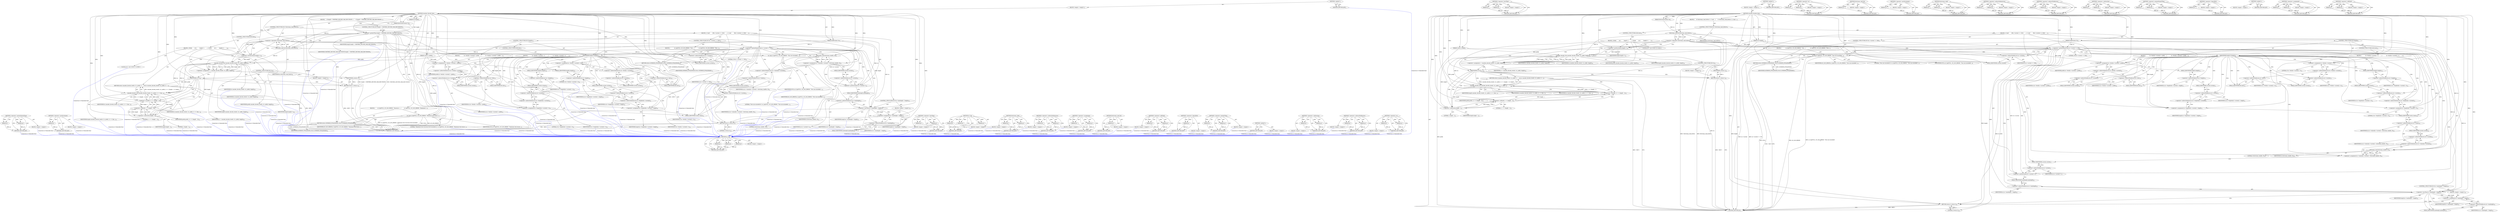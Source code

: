 digraph "&lt;operator&gt;.or" {
vulnerable_174 [label=<(METHOD,av_log)>];
vulnerable_175 [label=<(PARAM,p1)>];
vulnerable_176 [label=<(PARAM,p2)>];
vulnerable_177 [label=<(PARAM,p3)>];
vulnerable_178 [label=<(BLOCK,&lt;empty&gt;,&lt;empty&gt;)>];
vulnerable_179 [label=<(METHOD_RETURN,ANY)>];
vulnerable_199 [label=<(METHOD,&lt;operator&gt;.lessThan)>];
vulnerable_200 [label=<(PARAM,p1)>];
vulnerable_201 [label=<(PARAM,p2)>];
vulnerable_202 [label=<(BLOCK,&lt;empty&gt;,&lt;empty&gt;)>];
vulnerable_203 [label=<(METHOD_RETURN,ANY)>];
vulnerable_6 [label=<(METHOD,&lt;global&gt;)<SUB>1</SUB>>];
vulnerable_7 [label=<(BLOCK,&lt;empty&gt;,&lt;empty&gt;)<SUB>1</SUB>>];
vulnerable_8 [label=<(METHOD,smacker_decode_tree)<SUB>1</SUB>>];
vulnerable_9 [label=<(PARAM,BitstreamContext *bc)<SUB>1</SUB>>];
vulnerable_10 [label=<(PARAM,HuffContext *hc)<SUB>1</SUB>>];
vulnerable_11 [label=<(PARAM,uint32_t prefix)<SUB>2</SUB>>];
vulnerable_12 [label=<(PARAM,int length)<SUB>2</SUB>>];
vulnerable_13 [label=<(BLOCK,{
     if (!bitstream_read_bit(bc)) { // Leaf
 ...,{
     if (!bitstream_read_bit(bc)) { // Leaf
 ...)<SUB>3</SUB>>];
vulnerable_14 [label=<(CONTROL_STRUCTURE,IF,if (!bitstream_read_bit(bc)))<SUB>4</SUB>>];
vulnerable_15 [label=<(&lt;operator&gt;.logicalNot,!bitstream_read_bit(bc))<SUB>4</SUB>>];
vulnerable_16 [label=<(bitstream_read_bit,bitstream_read_bit(bc))<SUB>4</SUB>>];
vulnerable_17 [label=<(IDENTIFIER,bc,bitstream_read_bit(bc))<SUB>4</SUB>>];
vulnerable_18 [label=<(BLOCK,{ // Leaf
         if(hc-&gt;current &gt;= 256){
    ...,{ // Leaf
         if(hc-&gt;current &gt;= 256){
    ...)<SUB>4</SUB>>];
vulnerable_19 [label=<(CONTROL_STRUCTURE,IF,if (hc-&gt;current &gt;= 256))<SUB>5</SUB>>];
vulnerable_20 [label=<(&lt;operator&gt;.greaterEqualsThan,hc-&gt;current &gt;= 256)<SUB>5</SUB>>];
vulnerable_21 [label=<(&lt;operator&gt;.indirectFieldAccess,hc-&gt;current)<SUB>5</SUB>>];
vulnerable_22 [label=<(IDENTIFIER,hc,hc-&gt;current &gt;= 256)<SUB>5</SUB>>];
vulnerable_23 [label=<(FIELD_IDENTIFIER,current,current)<SUB>5</SUB>>];
vulnerable_24 [label=<(LITERAL,256,hc-&gt;current &gt;= 256)<SUB>5</SUB>>];
vulnerable_25 [label=<(BLOCK,{
             av_log(NULL, AV_LOG_ERROR, &quot;Tree...,{
             av_log(NULL, AV_LOG_ERROR, &quot;Tree...)<SUB>5</SUB>>];
vulnerable_26 [label=<(av_log,av_log(NULL, AV_LOG_ERROR, &quot;Tree size exceeded!...)<SUB>6</SUB>>];
vulnerable_27 [label=<(IDENTIFIER,NULL,av_log(NULL, AV_LOG_ERROR, &quot;Tree size exceeded!...)<SUB>6</SUB>>];
vulnerable_28 [label=<(IDENTIFIER,AV_LOG_ERROR,av_log(NULL, AV_LOG_ERROR, &quot;Tree size exceeded!...)<SUB>6</SUB>>];
vulnerable_29 [label=<(LITERAL,&quot;Tree size exceeded!\n&quot;,av_log(NULL, AV_LOG_ERROR, &quot;Tree size exceeded!...)<SUB>6</SUB>>];
vulnerable_30 [label=<(RETURN,return AVERROR_INVALIDDATA;,return AVERROR_INVALIDDATA;)<SUB>7</SUB>>];
vulnerable_31 [label=<(IDENTIFIER,AVERROR_INVALIDDATA,return AVERROR_INVALIDDATA;)<SUB>7</SUB>>];
vulnerable_32 [label=<(CONTROL_STRUCTURE,IF,if (length))<SUB>9</SUB>>];
vulnerable_33 [label=<(IDENTIFIER,length,if (length))<SUB>9</SUB>>];
vulnerable_34 [label=<(BLOCK,{
            hc-&gt;bits[hc-&gt;current] = prefix;
 ...,{
            hc-&gt;bits[hc-&gt;current] = prefix;
 ...)<SUB>9</SUB>>];
vulnerable_35 [label=<(&lt;operator&gt;.assignment,hc-&gt;bits[hc-&gt;current] = prefix)<SUB>10</SUB>>];
vulnerable_36 [label=<(&lt;operator&gt;.indirectIndexAccess,hc-&gt;bits[hc-&gt;current])<SUB>10</SUB>>];
vulnerable_37 [label=<(&lt;operator&gt;.indirectFieldAccess,hc-&gt;bits)<SUB>10</SUB>>];
vulnerable_38 [label=<(IDENTIFIER,hc,hc-&gt;bits[hc-&gt;current] = prefix)<SUB>10</SUB>>];
vulnerable_39 [label=<(FIELD_IDENTIFIER,bits,bits)<SUB>10</SUB>>];
vulnerable_40 [label=<(&lt;operator&gt;.indirectFieldAccess,hc-&gt;current)<SUB>10</SUB>>];
vulnerable_41 [label=<(IDENTIFIER,hc,hc-&gt;bits[hc-&gt;current] = prefix)<SUB>10</SUB>>];
vulnerable_42 [label=<(FIELD_IDENTIFIER,current,current)<SUB>10</SUB>>];
vulnerable_43 [label=<(IDENTIFIER,prefix,hc-&gt;bits[hc-&gt;current] = prefix)<SUB>10</SUB>>];
vulnerable_44 [label=<(&lt;operator&gt;.assignment,hc-&gt;lengths[hc-&gt;current] = length)<SUB>11</SUB>>];
vulnerable_45 [label=<(&lt;operator&gt;.indirectIndexAccess,hc-&gt;lengths[hc-&gt;current])<SUB>11</SUB>>];
vulnerable_46 [label=<(&lt;operator&gt;.indirectFieldAccess,hc-&gt;lengths)<SUB>11</SUB>>];
vulnerable_47 [label=<(IDENTIFIER,hc,hc-&gt;lengths[hc-&gt;current] = length)<SUB>11</SUB>>];
vulnerable_48 [label=<(FIELD_IDENTIFIER,lengths,lengths)<SUB>11</SUB>>];
vulnerable_49 [label=<(&lt;operator&gt;.indirectFieldAccess,hc-&gt;current)<SUB>11</SUB>>];
vulnerable_50 [label=<(IDENTIFIER,hc,hc-&gt;lengths[hc-&gt;current] = length)<SUB>11</SUB>>];
vulnerable_51 [label=<(FIELD_IDENTIFIER,current,current)<SUB>11</SUB>>];
vulnerable_52 [label=<(IDENTIFIER,length,hc-&gt;lengths[hc-&gt;current] = length)<SUB>11</SUB>>];
vulnerable_53 [label=<(CONTROL_STRUCTURE,ELSE,else)<SUB>12</SUB>>];
vulnerable_54 [label=<(BLOCK,{
            hc-&gt;bits[hc-&gt;current] = 0;
      ...,{
            hc-&gt;bits[hc-&gt;current] = 0;
      ...)<SUB>12</SUB>>];
vulnerable_55 [label=<(&lt;operator&gt;.assignment,hc-&gt;bits[hc-&gt;current] = 0)<SUB>13</SUB>>];
vulnerable_56 [label=<(&lt;operator&gt;.indirectIndexAccess,hc-&gt;bits[hc-&gt;current])<SUB>13</SUB>>];
vulnerable_57 [label=<(&lt;operator&gt;.indirectFieldAccess,hc-&gt;bits)<SUB>13</SUB>>];
vulnerable_58 [label=<(IDENTIFIER,hc,hc-&gt;bits[hc-&gt;current] = 0)<SUB>13</SUB>>];
vulnerable_59 [label=<(FIELD_IDENTIFIER,bits,bits)<SUB>13</SUB>>];
vulnerable_60 [label=<(&lt;operator&gt;.indirectFieldAccess,hc-&gt;current)<SUB>13</SUB>>];
vulnerable_61 [label=<(IDENTIFIER,hc,hc-&gt;bits[hc-&gt;current] = 0)<SUB>13</SUB>>];
vulnerable_62 [label=<(FIELD_IDENTIFIER,current,current)<SUB>13</SUB>>];
vulnerable_63 [label=<(LITERAL,0,hc-&gt;bits[hc-&gt;current] = 0)<SUB>13</SUB>>];
vulnerable_64 [label=<(&lt;operator&gt;.assignment,hc-&gt;lengths[hc-&gt;current] = 0)<SUB>14</SUB>>];
vulnerable_65 [label=<(&lt;operator&gt;.indirectIndexAccess,hc-&gt;lengths[hc-&gt;current])<SUB>14</SUB>>];
vulnerable_66 [label=<(&lt;operator&gt;.indirectFieldAccess,hc-&gt;lengths)<SUB>14</SUB>>];
vulnerable_67 [label=<(IDENTIFIER,hc,hc-&gt;lengths[hc-&gt;current] = 0)<SUB>14</SUB>>];
vulnerable_68 [label=<(FIELD_IDENTIFIER,lengths,lengths)<SUB>14</SUB>>];
vulnerable_69 [label=<(&lt;operator&gt;.indirectFieldAccess,hc-&gt;current)<SUB>14</SUB>>];
vulnerable_70 [label=<(IDENTIFIER,hc,hc-&gt;lengths[hc-&gt;current] = 0)<SUB>14</SUB>>];
vulnerable_71 [label=<(FIELD_IDENTIFIER,current,current)<SUB>14</SUB>>];
vulnerable_72 [label=<(LITERAL,0,hc-&gt;lengths[hc-&gt;current] = 0)<SUB>14</SUB>>];
vulnerable_73 [label=<(&lt;operator&gt;.assignment,hc-&gt;values[hc-&gt;current] = bitstream_read(bc, 8))<SUB>16</SUB>>];
vulnerable_74 [label=<(&lt;operator&gt;.indirectIndexAccess,hc-&gt;values[hc-&gt;current])<SUB>16</SUB>>];
vulnerable_75 [label=<(&lt;operator&gt;.indirectFieldAccess,hc-&gt;values)<SUB>16</SUB>>];
vulnerable_76 [label=<(IDENTIFIER,hc,hc-&gt;values[hc-&gt;current] = bitstream_read(bc, 8))<SUB>16</SUB>>];
vulnerable_77 [label=<(FIELD_IDENTIFIER,values,values)<SUB>16</SUB>>];
vulnerable_78 [label=<(&lt;operator&gt;.indirectFieldAccess,hc-&gt;current)<SUB>16</SUB>>];
vulnerable_79 [label=<(IDENTIFIER,hc,hc-&gt;values[hc-&gt;current] = bitstream_read(bc, 8))<SUB>16</SUB>>];
vulnerable_80 [label=<(FIELD_IDENTIFIER,current,current)<SUB>16</SUB>>];
vulnerable_81 [label=<(bitstream_read,bitstream_read(bc, 8))<SUB>16</SUB>>];
vulnerable_82 [label=<(IDENTIFIER,bc,bitstream_read(bc, 8))<SUB>16</SUB>>];
vulnerable_83 [label=<(LITERAL,8,bitstream_read(bc, 8))<SUB>16</SUB>>];
vulnerable_84 [label=<(&lt;operator&gt;.postIncrement,hc-&gt;current++)<SUB>17</SUB>>];
vulnerable_85 [label=<(&lt;operator&gt;.indirectFieldAccess,hc-&gt;current)<SUB>17</SUB>>];
vulnerable_86 [label=<(IDENTIFIER,hc,hc-&gt;current++)<SUB>17</SUB>>];
vulnerable_87 [label=<(FIELD_IDENTIFIER,current,current)<SUB>17</SUB>>];
vulnerable_88 [label=<(CONTROL_STRUCTURE,IF,if (hc-&gt;maxlength &lt; length))<SUB>18</SUB>>];
vulnerable_89 [label=<(&lt;operator&gt;.lessThan,hc-&gt;maxlength &lt; length)<SUB>18</SUB>>];
vulnerable_90 [label=<(&lt;operator&gt;.indirectFieldAccess,hc-&gt;maxlength)<SUB>18</SUB>>];
vulnerable_91 [label=<(IDENTIFIER,hc,hc-&gt;maxlength &lt; length)<SUB>18</SUB>>];
vulnerable_92 [label=<(FIELD_IDENTIFIER,maxlength,maxlength)<SUB>18</SUB>>];
vulnerable_93 [label=<(IDENTIFIER,length,hc-&gt;maxlength &lt; length)<SUB>18</SUB>>];
vulnerable_94 [label=<(BLOCK,&lt;empty&gt;,&lt;empty&gt;)<SUB>19</SUB>>];
vulnerable_95 [label=<(&lt;operator&gt;.assignment,hc-&gt;maxlength = length)<SUB>19</SUB>>];
vulnerable_96 [label=<(&lt;operator&gt;.indirectFieldAccess,hc-&gt;maxlength)<SUB>19</SUB>>];
vulnerable_97 [label=<(IDENTIFIER,hc,hc-&gt;maxlength = length)<SUB>19</SUB>>];
vulnerable_98 [label=<(FIELD_IDENTIFIER,maxlength,maxlength)<SUB>19</SUB>>];
vulnerable_99 [label=<(IDENTIFIER,length,hc-&gt;maxlength = length)<SUB>19</SUB>>];
vulnerable_100 [label=<(RETURN,return 0;,return 0;)<SUB>20</SUB>>];
vulnerable_101 [label=<(LITERAL,0,return 0;)<SUB>20</SUB>>];
vulnerable_102 [label=<(CONTROL_STRUCTURE,ELSE,else)<SUB>21</SUB>>];
vulnerable_103 [label=<(BLOCK,{ //Node
        int r;
        length++;
     ...,{ //Node
        int r;
        length++;
     ...)<SUB>21</SUB>>];
vulnerable_104 [label="<(LOCAL,int r: int)<SUB>22</SUB>>"];
vulnerable_105 [label=<(&lt;operator&gt;.postIncrement,length++)<SUB>23</SUB>>];
vulnerable_106 [label=<(IDENTIFIER,length,length++)<SUB>23</SUB>>];
vulnerable_107 [label=<(&lt;operator&gt;.assignment,r = smacker_decode_tree(bc, hc, prefix, length))<SUB>24</SUB>>];
vulnerable_108 [label=<(IDENTIFIER,r,r = smacker_decode_tree(bc, hc, prefix, length))<SUB>24</SUB>>];
vulnerable_109 [label=<(smacker_decode_tree,smacker_decode_tree(bc, hc, prefix, length))<SUB>24</SUB>>];
vulnerable_110 [label=<(IDENTIFIER,bc,smacker_decode_tree(bc, hc, prefix, length))<SUB>24</SUB>>];
vulnerable_111 [label=<(IDENTIFIER,hc,smacker_decode_tree(bc, hc, prefix, length))<SUB>24</SUB>>];
vulnerable_112 [label=<(IDENTIFIER,prefix,smacker_decode_tree(bc, hc, prefix, length))<SUB>24</SUB>>];
vulnerable_113 [label=<(IDENTIFIER,length,smacker_decode_tree(bc, hc, prefix, length))<SUB>24</SUB>>];
vulnerable_114 [label=<(CONTROL_STRUCTURE,IF,if (r))<SUB>25</SUB>>];
vulnerable_115 [label=<(IDENTIFIER,r,if (r))<SUB>25</SUB>>];
vulnerable_116 [label=<(BLOCK,&lt;empty&gt;,&lt;empty&gt;)<SUB>26</SUB>>];
vulnerable_117 [label=<(RETURN,return r;,return r;)<SUB>26</SUB>>];
vulnerable_118 [label=<(IDENTIFIER,r,return r;)<SUB>26</SUB>>];
vulnerable_119 [label=<(RETURN,return smacker_decode_tree(bc, hc, prefix | (1 ...,return smacker_decode_tree(bc, hc, prefix | (1 ...)<SUB>27</SUB>>];
vulnerable_120 [label=<(smacker_decode_tree,smacker_decode_tree(bc, hc, prefix | (1 &lt;&lt; (len...)<SUB>27</SUB>>];
vulnerable_121 [label=<(IDENTIFIER,bc,smacker_decode_tree(bc, hc, prefix | (1 &lt;&lt; (len...)<SUB>27</SUB>>];
vulnerable_122 [label=<(IDENTIFIER,hc,smacker_decode_tree(bc, hc, prefix | (1 &lt;&lt; (len...)<SUB>27</SUB>>];
vulnerable_123 [label=<(&lt;operator&gt;.or,prefix | (1 &lt;&lt; (length - 1)))<SUB>27</SUB>>];
vulnerable_124 [label=<(IDENTIFIER,prefix,prefix | (1 &lt;&lt; (length - 1)))<SUB>27</SUB>>];
vulnerable_125 [label=<(&lt;operator&gt;.shiftLeft,1 &lt;&lt; (length - 1))<SUB>27</SUB>>];
vulnerable_126 [label=<(LITERAL,1,1 &lt;&lt; (length - 1))<SUB>27</SUB>>];
vulnerable_127 [label=<(&lt;operator&gt;.subtraction,length - 1)<SUB>27</SUB>>];
vulnerable_128 [label=<(IDENTIFIER,length,length - 1)<SUB>27</SUB>>];
vulnerable_129 [label=<(LITERAL,1,length - 1)<SUB>27</SUB>>];
vulnerable_130 [label=<(IDENTIFIER,length,smacker_decode_tree(bc, hc, prefix | (1 &lt;&lt; (len...)<SUB>27</SUB>>];
vulnerable_131 [label=<(METHOD_RETURN,int)<SUB>1</SUB>>];
vulnerable_133 [label=<(METHOD_RETURN,ANY)<SUB>1</SUB>>];
vulnerable_204 [label=<(METHOD,&lt;operator&gt;.or)>];
vulnerable_205 [label=<(PARAM,p1)>];
vulnerable_206 [label=<(PARAM,p2)>];
vulnerable_207 [label=<(BLOCK,&lt;empty&gt;,&lt;empty&gt;)>];
vulnerable_208 [label=<(METHOD_RETURN,ANY)>];
vulnerable_160 [label=<(METHOD,bitstream_read_bit)>];
vulnerable_161 [label=<(PARAM,p1)>];
vulnerable_162 [label=<(BLOCK,&lt;empty&gt;,&lt;empty&gt;)>];
vulnerable_163 [label=<(METHOD_RETURN,ANY)>];
vulnerable_195 [label=<(METHOD,&lt;operator&gt;.postIncrement)>];
vulnerable_196 [label=<(PARAM,p1)>];
vulnerable_197 [label=<(BLOCK,&lt;empty&gt;,&lt;empty&gt;)>];
vulnerable_198 [label=<(METHOD_RETURN,ANY)>];
vulnerable_190 [label=<(METHOD,bitstream_read)>];
vulnerable_191 [label=<(PARAM,p1)>];
vulnerable_192 [label=<(PARAM,p2)>];
vulnerable_193 [label=<(BLOCK,&lt;empty&gt;,&lt;empty&gt;)>];
vulnerable_194 [label=<(METHOD_RETURN,ANY)>];
vulnerable_185 [label=<(METHOD,&lt;operator&gt;.indirectIndexAccess)>];
vulnerable_186 [label=<(PARAM,p1)>];
vulnerable_187 [label=<(PARAM,p2)>];
vulnerable_188 [label=<(BLOCK,&lt;empty&gt;,&lt;empty&gt;)>];
vulnerable_189 [label=<(METHOD_RETURN,ANY)>];
vulnerable_169 [label=<(METHOD,&lt;operator&gt;.indirectFieldAccess)>];
vulnerable_170 [label=<(PARAM,p1)>];
vulnerable_171 [label=<(PARAM,p2)>];
vulnerable_172 [label=<(BLOCK,&lt;empty&gt;,&lt;empty&gt;)>];
vulnerable_173 [label=<(METHOD_RETURN,ANY)>];
vulnerable_214 [label=<(METHOD,&lt;operator&gt;.subtraction)>];
vulnerable_215 [label=<(PARAM,p1)>];
vulnerable_216 [label=<(PARAM,p2)>];
vulnerable_217 [label=<(BLOCK,&lt;empty&gt;,&lt;empty&gt;)>];
vulnerable_218 [label=<(METHOD_RETURN,ANY)>];
vulnerable_164 [label=<(METHOD,&lt;operator&gt;.greaterEqualsThan)>];
vulnerable_165 [label=<(PARAM,p1)>];
vulnerable_166 [label=<(PARAM,p2)>];
vulnerable_167 [label=<(BLOCK,&lt;empty&gt;,&lt;empty&gt;)>];
vulnerable_168 [label=<(METHOD_RETURN,ANY)>];
vulnerable_156 [label=<(METHOD,&lt;operator&gt;.logicalNot)>];
vulnerable_157 [label=<(PARAM,p1)>];
vulnerable_158 [label=<(BLOCK,&lt;empty&gt;,&lt;empty&gt;)>];
vulnerable_159 [label=<(METHOD_RETURN,ANY)>];
vulnerable_150 [label=<(METHOD,&lt;global&gt;)<SUB>1</SUB>>];
vulnerable_151 [label=<(BLOCK,&lt;empty&gt;,&lt;empty&gt;)>];
vulnerable_152 [label=<(METHOD_RETURN,ANY)>];
vulnerable_180 [label=<(METHOD,&lt;operator&gt;.assignment)>];
vulnerable_181 [label=<(PARAM,p1)>];
vulnerable_182 [label=<(PARAM,p2)>];
vulnerable_183 [label=<(BLOCK,&lt;empty&gt;,&lt;empty&gt;)>];
vulnerable_184 [label=<(METHOD_RETURN,ANY)>];
vulnerable_209 [label=<(METHOD,&lt;operator&gt;.shiftLeft)>];
vulnerable_210 [label=<(PARAM,p1)>];
vulnerable_211 [label=<(PARAM,p2)>];
vulnerable_212 [label=<(BLOCK,&lt;empty&gt;,&lt;empty&gt;)>];
vulnerable_213 [label=<(METHOD_RETURN,ANY)>];
fixed_188 [label=<(METHOD,&lt;operator&gt;.greaterEqualsThan)>];
fixed_189 [label=<(PARAM,p1)>];
fixed_190 [label=<(PARAM,p2)>];
fixed_191 [label=<(BLOCK,&lt;empty&gt;,&lt;empty&gt;)>];
fixed_192 [label=<(METHOD_RETURN,ANY)>];
fixed_213 [label=<(METHOD,&lt;operator&gt;.postIncrement)>];
fixed_214 [label=<(PARAM,p1)>];
fixed_215 [label=<(BLOCK,&lt;empty&gt;,&lt;empty&gt;)>];
fixed_216 [label=<(METHOD_RETURN,ANY)>];
fixed_6 [label=<(METHOD,&lt;global&gt;)<SUB>1</SUB>>];
fixed_7 [label=<(BLOCK,&lt;empty&gt;,&lt;empty&gt;)<SUB>1</SUB>>];
fixed_8 [label=<(METHOD,smacker_decode_tree)<SUB>1</SUB>>];
fixed_9 [label=<(PARAM,BitstreamContext *bc)<SUB>1</SUB>>];
fixed_10 [label=<(PARAM,HuffContext *hc)<SUB>1</SUB>>];
fixed_11 [label=<(PARAM,uint32_t prefix)<SUB>2</SUB>>];
fixed_12 [label=<(PARAM,int length)<SUB>2</SUB>>];
fixed_13 [label=<(BLOCK,{
    if (length &gt; SMKTREE_DECODE_MAX_RECURSION...,{
    if (length &gt; SMKTREE_DECODE_MAX_RECURSION...)<SUB>3</SUB>>];
fixed_14 [label=<(CONTROL_STRUCTURE,IF,if (length &gt; SMKTREE_DECODE_MAX_RECURSION))<SUB>4</SUB>>];
fixed_15 [label=<(&lt;operator&gt;.greaterThan,length &gt; SMKTREE_DECODE_MAX_RECURSION)<SUB>4</SUB>>];
fixed_16 [label=<(IDENTIFIER,length,length &gt; SMKTREE_DECODE_MAX_RECURSION)<SUB>4</SUB>>];
fixed_17 [label=<(IDENTIFIER,SMKTREE_DECODE_MAX_RECURSION,length &gt; SMKTREE_DECODE_MAX_RECURSION)<SUB>4</SUB>>];
fixed_18 [label=<(BLOCK,{
        av_log(NULL, AV_LOG_ERROR, &quot;Maximum t...,{
        av_log(NULL, AV_LOG_ERROR, &quot;Maximum t...)<SUB>4</SUB>>];
fixed_19 [label=<(av_log,av_log(NULL, AV_LOG_ERROR, &quot;Maximum tree recurs...)<SUB>5</SUB>>];
fixed_20 [label=<(IDENTIFIER,NULL,av_log(NULL, AV_LOG_ERROR, &quot;Maximum tree recurs...)<SUB>5</SUB>>];
fixed_21 [label=<(IDENTIFIER,AV_LOG_ERROR,av_log(NULL, AV_LOG_ERROR, &quot;Maximum tree recurs...)<SUB>5</SUB>>];
fixed_22 [label=<(LITERAL,&quot;Maximum tree recursion level exceeded.\n&quot;,av_log(NULL, AV_LOG_ERROR, &quot;Maximum tree recurs...)<SUB>5</SUB>>];
fixed_23 [label=<(RETURN,return AVERROR_INVALIDDATA;,return AVERROR_INVALIDDATA;)<SUB>6</SUB>>];
fixed_24 [label=<(IDENTIFIER,AVERROR_INVALIDDATA,return AVERROR_INVALIDDATA;)<SUB>6</SUB>>];
fixed_25 [label=<(CONTROL_STRUCTURE,IF,if (!bitstream_read_bit(bc)))<SUB>9</SUB>>];
fixed_26 [label=<(&lt;operator&gt;.logicalNot,!bitstream_read_bit(bc))<SUB>9</SUB>>];
fixed_27 [label=<(bitstream_read_bit,bitstream_read_bit(bc))<SUB>9</SUB>>];
fixed_28 [label=<(IDENTIFIER,bc,bitstream_read_bit(bc))<SUB>9</SUB>>];
fixed_29 [label=<(BLOCK,{ // Leaf
         if(hc-&gt;current &gt;= 256){
    ...,{ // Leaf
         if(hc-&gt;current &gt;= 256){
    ...)<SUB>9</SUB>>];
fixed_30 [label=<(CONTROL_STRUCTURE,IF,if (hc-&gt;current &gt;= 256))<SUB>10</SUB>>];
fixed_31 [label=<(&lt;operator&gt;.greaterEqualsThan,hc-&gt;current &gt;= 256)<SUB>10</SUB>>];
fixed_32 [label=<(&lt;operator&gt;.indirectFieldAccess,hc-&gt;current)<SUB>10</SUB>>];
fixed_33 [label=<(IDENTIFIER,hc,hc-&gt;current &gt;= 256)<SUB>10</SUB>>];
fixed_34 [label=<(FIELD_IDENTIFIER,current,current)<SUB>10</SUB>>];
fixed_35 [label=<(LITERAL,256,hc-&gt;current &gt;= 256)<SUB>10</SUB>>];
fixed_36 [label=<(BLOCK,{
             av_log(NULL, AV_LOG_ERROR, &quot;Tree...,{
             av_log(NULL, AV_LOG_ERROR, &quot;Tree...)<SUB>10</SUB>>];
fixed_37 [label=<(av_log,av_log(NULL, AV_LOG_ERROR, &quot;Tree size exceeded!...)<SUB>11</SUB>>];
fixed_38 [label=<(IDENTIFIER,NULL,av_log(NULL, AV_LOG_ERROR, &quot;Tree size exceeded!...)<SUB>11</SUB>>];
fixed_39 [label=<(IDENTIFIER,AV_LOG_ERROR,av_log(NULL, AV_LOG_ERROR, &quot;Tree size exceeded!...)<SUB>11</SUB>>];
fixed_40 [label=<(LITERAL,&quot;Tree size exceeded!\n&quot;,av_log(NULL, AV_LOG_ERROR, &quot;Tree size exceeded!...)<SUB>11</SUB>>];
fixed_41 [label=<(RETURN,return AVERROR_INVALIDDATA;,return AVERROR_INVALIDDATA;)<SUB>12</SUB>>];
fixed_42 [label=<(IDENTIFIER,AVERROR_INVALIDDATA,return AVERROR_INVALIDDATA;)<SUB>12</SUB>>];
fixed_43 [label=<(CONTROL_STRUCTURE,IF,if (length))<SUB>14</SUB>>];
fixed_44 [label=<(IDENTIFIER,length,if (length))<SUB>14</SUB>>];
fixed_45 [label=<(BLOCK,{
            hc-&gt;bits[hc-&gt;current] = prefix;
 ...,{
            hc-&gt;bits[hc-&gt;current] = prefix;
 ...)<SUB>14</SUB>>];
fixed_46 [label=<(&lt;operator&gt;.assignment,hc-&gt;bits[hc-&gt;current] = prefix)<SUB>15</SUB>>];
fixed_47 [label=<(&lt;operator&gt;.indirectIndexAccess,hc-&gt;bits[hc-&gt;current])<SUB>15</SUB>>];
fixed_48 [label=<(&lt;operator&gt;.indirectFieldAccess,hc-&gt;bits)<SUB>15</SUB>>];
fixed_49 [label=<(IDENTIFIER,hc,hc-&gt;bits[hc-&gt;current] = prefix)<SUB>15</SUB>>];
fixed_50 [label=<(FIELD_IDENTIFIER,bits,bits)<SUB>15</SUB>>];
fixed_51 [label=<(&lt;operator&gt;.indirectFieldAccess,hc-&gt;current)<SUB>15</SUB>>];
fixed_52 [label=<(IDENTIFIER,hc,hc-&gt;bits[hc-&gt;current] = prefix)<SUB>15</SUB>>];
fixed_53 [label=<(FIELD_IDENTIFIER,current,current)<SUB>15</SUB>>];
fixed_54 [label=<(IDENTIFIER,prefix,hc-&gt;bits[hc-&gt;current] = prefix)<SUB>15</SUB>>];
fixed_55 [label=<(&lt;operator&gt;.assignment,hc-&gt;lengths[hc-&gt;current] = length)<SUB>16</SUB>>];
fixed_56 [label=<(&lt;operator&gt;.indirectIndexAccess,hc-&gt;lengths[hc-&gt;current])<SUB>16</SUB>>];
fixed_57 [label=<(&lt;operator&gt;.indirectFieldAccess,hc-&gt;lengths)<SUB>16</SUB>>];
fixed_58 [label=<(IDENTIFIER,hc,hc-&gt;lengths[hc-&gt;current] = length)<SUB>16</SUB>>];
fixed_59 [label=<(FIELD_IDENTIFIER,lengths,lengths)<SUB>16</SUB>>];
fixed_60 [label=<(&lt;operator&gt;.indirectFieldAccess,hc-&gt;current)<SUB>16</SUB>>];
fixed_61 [label=<(IDENTIFIER,hc,hc-&gt;lengths[hc-&gt;current] = length)<SUB>16</SUB>>];
fixed_62 [label=<(FIELD_IDENTIFIER,current,current)<SUB>16</SUB>>];
fixed_63 [label=<(IDENTIFIER,length,hc-&gt;lengths[hc-&gt;current] = length)<SUB>16</SUB>>];
fixed_64 [label=<(CONTROL_STRUCTURE,ELSE,else)<SUB>17</SUB>>];
fixed_65 [label=<(BLOCK,{
            hc-&gt;bits[hc-&gt;current] = 0;
      ...,{
            hc-&gt;bits[hc-&gt;current] = 0;
      ...)<SUB>17</SUB>>];
fixed_66 [label=<(&lt;operator&gt;.assignment,hc-&gt;bits[hc-&gt;current] = 0)<SUB>18</SUB>>];
fixed_67 [label=<(&lt;operator&gt;.indirectIndexAccess,hc-&gt;bits[hc-&gt;current])<SUB>18</SUB>>];
fixed_68 [label=<(&lt;operator&gt;.indirectFieldAccess,hc-&gt;bits)<SUB>18</SUB>>];
fixed_69 [label=<(IDENTIFIER,hc,hc-&gt;bits[hc-&gt;current] = 0)<SUB>18</SUB>>];
fixed_70 [label=<(FIELD_IDENTIFIER,bits,bits)<SUB>18</SUB>>];
fixed_71 [label=<(&lt;operator&gt;.indirectFieldAccess,hc-&gt;current)<SUB>18</SUB>>];
fixed_72 [label=<(IDENTIFIER,hc,hc-&gt;bits[hc-&gt;current] = 0)<SUB>18</SUB>>];
fixed_73 [label=<(FIELD_IDENTIFIER,current,current)<SUB>18</SUB>>];
fixed_74 [label=<(LITERAL,0,hc-&gt;bits[hc-&gt;current] = 0)<SUB>18</SUB>>];
fixed_75 [label=<(&lt;operator&gt;.assignment,hc-&gt;lengths[hc-&gt;current] = 0)<SUB>19</SUB>>];
fixed_76 [label=<(&lt;operator&gt;.indirectIndexAccess,hc-&gt;lengths[hc-&gt;current])<SUB>19</SUB>>];
fixed_77 [label=<(&lt;operator&gt;.indirectFieldAccess,hc-&gt;lengths)<SUB>19</SUB>>];
fixed_78 [label=<(IDENTIFIER,hc,hc-&gt;lengths[hc-&gt;current] = 0)<SUB>19</SUB>>];
fixed_79 [label=<(FIELD_IDENTIFIER,lengths,lengths)<SUB>19</SUB>>];
fixed_80 [label=<(&lt;operator&gt;.indirectFieldAccess,hc-&gt;current)<SUB>19</SUB>>];
fixed_81 [label=<(IDENTIFIER,hc,hc-&gt;lengths[hc-&gt;current] = 0)<SUB>19</SUB>>];
fixed_82 [label=<(FIELD_IDENTIFIER,current,current)<SUB>19</SUB>>];
fixed_83 [label=<(LITERAL,0,hc-&gt;lengths[hc-&gt;current] = 0)<SUB>19</SUB>>];
fixed_84 [label=<(&lt;operator&gt;.assignment,hc-&gt;values[hc-&gt;current] = bitstream_read(bc, 8))<SUB>21</SUB>>];
fixed_85 [label=<(&lt;operator&gt;.indirectIndexAccess,hc-&gt;values[hc-&gt;current])<SUB>21</SUB>>];
fixed_86 [label=<(&lt;operator&gt;.indirectFieldAccess,hc-&gt;values)<SUB>21</SUB>>];
fixed_87 [label=<(IDENTIFIER,hc,hc-&gt;values[hc-&gt;current] = bitstream_read(bc, 8))<SUB>21</SUB>>];
fixed_88 [label=<(FIELD_IDENTIFIER,values,values)<SUB>21</SUB>>];
fixed_89 [label=<(&lt;operator&gt;.indirectFieldAccess,hc-&gt;current)<SUB>21</SUB>>];
fixed_90 [label=<(IDENTIFIER,hc,hc-&gt;values[hc-&gt;current] = bitstream_read(bc, 8))<SUB>21</SUB>>];
fixed_91 [label=<(FIELD_IDENTIFIER,current,current)<SUB>21</SUB>>];
fixed_92 [label=<(bitstream_read,bitstream_read(bc, 8))<SUB>21</SUB>>];
fixed_93 [label=<(IDENTIFIER,bc,bitstream_read(bc, 8))<SUB>21</SUB>>];
fixed_94 [label=<(LITERAL,8,bitstream_read(bc, 8))<SUB>21</SUB>>];
fixed_95 [label=<(&lt;operator&gt;.postIncrement,hc-&gt;current++)<SUB>22</SUB>>];
fixed_96 [label=<(&lt;operator&gt;.indirectFieldAccess,hc-&gt;current)<SUB>22</SUB>>];
fixed_97 [label=<(IDENTIFIER,hc,hc-&gt;current++)<SUB>22</SUB>>];
fixed_98 [label=<(FIELD_IDENTIFIER,current,current)<SUB>22</SUB>>];
fixed_99 [label=<(CONTROL_STRUCTURE,IF,if (hc-&gt;maxlength &lt; length))<SUB>23</SUB>>];
fixed_100 [label=<(&lt;operator&gt;.lessThan,hc-&gt;maxlength &lt; length)<SUB>23</SUB>>];
fixed_101 [label=<(&lt;operator&gt;.indirectFieldAccess,hc-&gt;maxlength)<SUB>23</SUB>>];
fixed_102 [label=<(IDENTIFIER,hc,hc-&gt;maxlength &lt; length)<SUB>23</SUB>>];
fixed_103 [label=<(FIELD_IDENTIFIER,maxlength,maxlength)<SUB>23</SUB>>];
fixed_104 [label=<(IDENTIFIER,length,hc-&gt;maxlength &lt; length)<SUB>23</SUB>>];
fixed_105 [label=<(BLOCK,&lt;empty&gt;,&lt;empty&gt;)<SUB>24</SUB>>];
fixed_106 [label=<(&lt;operator&gt;.assignment,hc-&gt;maxlength = length)<SUB>24</SUB>>];
fixed_107 [label=<(&lt;operator&gt;.indirectFieldAccess,hc-&gt;maxlength)<SUB>24</SUB>>];
fixed_108 [label=<(IDENTIFIER,hc,hc-&gt;maxlength = length)<SUB>24</SUB>>];
fixed_109 [label=<(FIELD_IDENTIFIER,maxlength,maxlength)<SUB>24</SUB>>];
fixed_110 [label=<(IDENTIFIER,length,hc-&gt;maxlength = length)<SUB>24</SUB>>];
fixed_111 [label=<(RETURN,return 0;,return 0;)<SUB>25</SUB>>];
fixed_112 [label=<(LITERAL,0,return 0;)<SUB>25</SUB>>];
fixed_113 [label=<(CONTROL_STRUCTURE,ELSE,else)<SUB>26</SUB>>];
fixed_114 [label=<(BLOCK,{ //Node
        int r;
        length++;
     ...,{ //Node
        int r;
        length++;
     ...)<SUB>26</SUB>>];
fixed_115 [label="<(LOCAL,int r: int)<SUB>27</SUB>>"];
fixed_116 [label=<(&lt;operator&gt;.postIncrement,length++)<SUB>28</SUB>>];
fixed_117 [label=<(IDENTIFIER,length,length++)<SUB>28</SUB>>];
fixed_118 [label=<(&lt;operator&gt;.assignment,r = smacker_decode_tree(bc, hc, prefix, length))<SUB>29</SUB>>];
fixed_119 [label=<(IDENTIFIER,r,r = smacker_decode_tree(bc, hc, prefix, length))<SUB>29</SUB>>];
fixed_120 [label=<(smacker_decode_tree,smacker_decode_tree(bc, hc, prefix, length))<SUB>29</SUB>>];
fixed_121 [label=<(IDENTIFIER,bc,smacker_decode_tree(bc, hc, prefix, length))<SUB>29</SUB>>];
fixed_122 [label=<(IDENTIFIER,hc,smacker_decode_tree(bc, hc, prefix, length))<SUB>29</SUB>>];
fixed_123 [label=<(IDENTIFIER,prefix,smacker_decode_tree(bc, hc, prefix, length))<SUB>29</SUB>>];
fixed_124 [label=<(IDENTIFIER,length,smacker_decode_tree(bc, hc, prefix, length))<SUB>29</SUB>>];
fixed_125 [label=<(CONTROL_STRUCTURE,IF,if (r))<SUB>30</SUB>>];
fixed_126 [label=<(IDENTIFIER,r,if (r))<SUB>30</SUB>>];
fixed_127 [label=<(BLOCK,&lt;empty&gt;,&lt;empty&gt;)<SUB>31</SUB>>];
fixed_128 [label=<(RETURN,return r;,return r;)<SUB>31</SUB>>];
fixed_129 [label=<(IDENTIFIER,r,return r;)<SUB>31</SUB>>];
fixed_130 [label=<(RETURN,return smacker_decode_tree(bc, hc, prefix | (1 ...,return smacker_decode_tree(bc, hc, prefix | (1 ...)<SUB>32</SUB>>];
fixed_131 [label=<(smacker_decode_tree,smacker_decode_tree(bc, hc, prefix | (1 &lt;&lt; (len...)<SUB>32</SUB>>];
fixed_132 [label=<(IDENTIFIER,bc,smacker_decode_tree(bc, hc, prefix | (1 &lt;&lt; (len...)<SUB>32</SUB>>];
fixed_133 [label=<(IDENTIFIER,hc,smacker_decode_tree(bc, hc, prefix | (1 &lt;&lt; (len...)<SUB>32</SUB>>];
fixed_134 [label=<(&lt;operator&gt;.or,prefix | (1 &lt;&lt; (length - 1)))<SUB>32</SUB>>];
fixed_135 [label=<(IDENTIFIER,prefix,prefix | (1 &lt;&lt; (length - 1)))<SUB>32</SUB>>];
fixed_136 [label=<(&lt;operator&gt;.shiftLeft,1 &lt;&lt; (length - 1))<SUB>32</SUB>>];
fixed_137 [label=<(LITERAL,1,1 &lt;&lt; (length - 1))<SUB>32</SUB>>];
fixed_138 [label=<(&lt;operator&gt;.subtraction,length - 1)<SUB>32</SUB>>];
fixed_139 [label=<(IDENTIFIER,length,length - 1)<SUB>32</SUB>>];
fixed_140 [label=<(LITERAL,1,length - 1)<SUB>32</SUB>>];
fixed_141 [label=<(IDENTIFIER,length,smacker_decode_tree(bc, hc, prefix | (1 &lt;&lt; (len...)<SUB>32</SUB>>];
fixed_142 [label=<(METHOD_RETURN,int)<SUB>1</SUB>>];
fixed_144 [label=<(METHOD_RETURN,ANY)<SUB>1</SUB>>];
fixed_217 [label=<(METHOD,&lt;operator&gt;.lessThan)>];
fixed_218 [label=<(PARAM,p1)>];
fixed_219 [label=<(PARAM,p2)>];
fixed_220 [label=<(BLOCK,&lt;empty&gt;,&lt;empty&gt;)>];
fixed_221 [label=<(METHOD_RETURN,ANY)>];
fixed_174 [label=<(METHOD,av_log)>];
fixed_175 [label=<(PARAM,p1)>];
fixed_176 [label=<(PARAM,p2)>];
fixed_177 [label=<(PARAM,p3)>];
fixed_178 [label=<(BLOCK,&lt;empty&gt;,&lt;empty&gt;)>];
fixed_179 [label=<(METHOD_RETURN,ANY)>];
fixed_208 [label=<(METHOD,bitstream_read)>];
fixed_209 [label=<(PARAM,p1)>];
fixed_210 [label=<(PARAM,p2)>];
fixed_211 [label=<(BLOCK,&lt;empty&gt;,&lt;empty&gt;)>];
fixed_212 [label=<(METHOD_RETURN,ANY)>];
fixed_203 [label=<(METHOD,&lt;operator&gt;.indirectIndexAccess)>];
fixed_204 [label=<(PARAM,p1)>];
fixed_205 [label=<(PARAM,p2)>];
fixed_206 [label=<(BLOCK,&lt;empty&gt;,&lt;empty&gt;)>];
fixed_207 [label=<(METHOD_RETURN,ANY)>];
fixed_198 [label=<(METHOD,&lt;operator&gt;.assignment)>];
fixed_199 [label=<(PARAM,p1)>];
fixed_200 [label=<(PARAM,p2)>];
fixed_201 [label=<(BLOCK,&lt;empty&gt;,&lt;empty&gt;)>];
fixed_202 [label=<(METHOD_RETURN,ANY)>];
fixed_184 [label=<(METHOD,bitstream_read_bit)>];
fixed_185 [label=<(PARAM,p1)>];
fixed_186 [label=<(BLOCK,&lt;empty&gt;,&lt;empty&gt;)>];
fixed_187 [label=<(METHOD_RETURN,ANY)>];
fixed_227 [label=<(METHOD,&lt;operator&gt;.shiftLeft)>];
fixed_228 [label=<(PARAM,p1)>];
fixed_229 [label=<(PARAM,p2)>];
fixed_230 [label=<(BLOCK,&lt;empty&gt;,&lt;empty&gt;)>];
fixed_231 [label=<(METHOD_RETURN,ANY)>];
fixed_180 [label=<(METHOD,&lt;operator&gt;.logicalNot)>];
fixed_181 [label=<(PARAM,p1)>];
fixed_182 [label=<(BLOCK,&lt;empty&gt;,&lt;empty&gt;)>];
fixed_183 [label=<(METHOD_RETURN,ANY)>];
fixed_169 [label=<(METHOD,&lt;operator&gt;.greaterThan)>];
fixed_170 [label=<(PARAM,p1)>];
fixed_171 [label=<(PARAM,p2)>];
fixed_172 [label=<(BLOCK,&lt;empty&gt;,&lt;empty&gt;)>];
fixed_173 [label=<(METHOD_RETURN,ANY)>];
fixed_163 [label=<(METHOD,&lt;global&gt;)<SUB>1</SUB>>];
fixed_164 [label=<(BLOCK,&lt;empty&gt;,&lt;empty&gt;)>];
fixed_165 [label=<(METHOD_RETURN,ANY)>];
fixed_232 [label=<(METHOD,&lt;operator&gt;.subtraction)>];
fixed_233 [label=<(PARAM,p1)>];
fixed_234 [label=<(PARAM,p2)>];
fixed_235 [label=<(BLOCK,&lt;empty&gt;,&lt;empty&gt;)>];
fixed_236 [label=<(METHOD_RETURN,ANY)>];
fixed_193 [label=<(METHOD,&lt;operator&gt;.indirectFieldAccess)>];
fixed_194 [label=<(PARAM,p1)>];
fixed_195 [label=<(PARAM,p2)>];
fixed_196 [label=<(BLOCK,&lt;empty&gt;,&lt;empty&gt;)>];
fixed_197 [label=<(METHOD_RETURN,ANY)>];
fixed_222 [label=<(METHOD,&lt;operator&gt;.or)>];
fixed_223 [label=<(PARAM,p1)>];
fixed_224 [label=<(PARAM,p2)>];
fixed_225 [label=<(BLOCK,&lt;empty&gt;,&lt;empty&gt;)>];
fixed_226 [label=<(METHOD_RETURN,ANY)>];
vulnerable_174 -> vulnerable_175  [key=0, label="AST: "];
vulnerable_174 -> vulnerable_175  [key=1, label="DDG: "];
vulnerable_174 -> vulnerable_178  [key=0, label="AST: "];
vulnerable_174 -> vulnerable_176  [key=0, label="AST: "];
vulnerable_174 -> vulnerable_176  [key=1, label="DDG: "];
vulnerable_174 -> vulnerable_179  [key=0, label="AST: "];
vulnerable_174 -> vulnerable_179  [key=1, label="CFG: "];
vulnerable_174 -> vulnerable_177  [key=0, label="AST: "];
vulnerable_174 -> vulnerable_177  [key=1, label="DDG: "];
vulnerable_175 -> vulnerable_179  [key=0, label="DDG: p1"];
vulnerable_176 -> vulnerable_179  [key=0, label="DDG: p2"];
vulnerable_177 -> vulnerable_179  [key=0, label="DDG: p3"];
vulnerable_199 -> vulnerable_200  [key=0, label="AST: "];
vulnerable_199 -> vulnerable_200  [key=1, label="DDG: "];
vulnerable_199 -> vulnerable_202  [key=0, label="AST: "];
vulnerable_199 -> vulnerable_201  [key=0, label="AST: "];
vulnerable_199 -> vulnerable_201  [key=1, label="DDG: "];
vulnerable_199 -> vulnerable_203  [key=0, label="AST: "];
vulnerable_199 -> vulnerable_203  [key=1, label="CFG: "];
vulnerable_200 -> vulnerable_203  [key=0, label="DDG: p1"];
vulnerable_201 -> vulnerable_203  [key=0, label="DDG: p2"];
vulnerable_6 -> vulnerable_7  [key=0, label="AST: "];
vulnerable_6 -> vulnerable_133  [key=0, label="AST: "];
vulnerable_6 -> vulnerable_133  [key=1, label="CFG: "];
vulnerable_7 -> vulnerable_8  [key=0, label="AST: "];
vulnerable_8 -> vulnerable_9  [key=0, label="AST: "];
vulnerable_8 -> vulnerable_9  [key=1, label="DDG: "];
vulnerable_8 -> vulnerable_10  [key=0, label="AST: "];
vulnerable_8 -> vulnerable_10  [key=1, label="DDG: "];
vulnerable_8 -> vulnerable_11  [key=0, label="AST: "];
vulnerable_8 -> vulnerable_11  [key=1, label="DDG: "];
vulnerable_8 -> vulnerable_12  [key=0, label="AST: "];
vulnerable_8 -> vulnerable_12  [key=1, label="DDG: "];
vulnerable_8 -> vulnerable_13  [key=0, label="AST: "];
vulnerable_8 -> vulnerable_131  [key=0, label="AST: "];
vulnerable_8 -> vulnerable_16  [key=0, label="CFG: "];
vulnerable_8 -> vulnerable_16  [key=1, label="DDG: "];
vulnerable_8 -> vulnerable_100  [key=0, label="DDG: "];
vulnerable_8 -> vulnerable_33  [key=0, label="DDG: "];
vulnerable_8 -> vulnerable_101  [key=0, label="DDG: "];
vulnerable_8 -> vulnerable_20  [key=0, label="DDG: "];
vulnerable_8 -> vulnerable_30  [key=0, label="DDG: "];
vulnerable_8 -> vulnerable_35  [key=0, label="DDG: "];
vulnerable_8 -> vulnerable_44  [key=0, label="DDG: "];
vulnerable_8 -> vulnerable_81  [key=0, label="DDG: "];
vulnerable_8 -> vulnerable_89  [key=0, label="DDG: "];
vulnerable_8 -> vulnerable_95  [key=0, label="DDG: "];
vulnerable_8 -> vulnerable_105  [key=0, label="DDG: "];
vulnerable_8 -> vulnerable_115  [key=0, label="DDG: "];
vulnerable_8 -> vulnerable_26  [key=0, label="DDG: "];
vulnerable_8 -> vulnerable_31  [key=0, label="DDG: "];
vulnerable_8 -> vulnerable_55  [key=0, label="DDG: "];
vulnerable_8 -> vulnerable_64  [key=0, label="DDG: "];
vulnerable_8 -> vulnerable_109  [key=0, label="DDG: "];
vulnerable_8 -> vulnerable_120  [key=0, label="DDG: "];
vulnerable_8 -> vulnerable_118  [key=0, label="DDG: "];
vulnerable_8 -> vulnerable_123  [key=0, label="DDG: "];
vulnerable_8 -> vulnerable_125  [key=0, label="DDG: "];
vulnerable_8 -> vulnerable_127  [key=0, label="DDG: "];
vulnerable_9 -> vulnerable_16  [key=0, label="DDG: bc"];
vulnerable_10 -> vulnerable_131  [key=0, label="DDG: hc"];
vulnerable_10 -> vulnerable_84  [key=0, label="DDG: hc"];
vulnerable_10 -> vulnerable_20  [key=0, label="DDG: hc"];
vulnerable_10 -> vulnerable_89  [key=0, label="DDG: hc"];
vulnerable_10 -> vulnerable_109  [key=0, label="DDG: hc"];
vulnerable_11 -> vulnerable_131  [key=0, label="DDG: prefix"];
vulnerable_11 -> vulnerable_35  [key=0, label="DDG: prefix"];
vulnerable_11 -> vulnerable_109  [key=0, label="DDG: prefix"];
vulnerable_12 -> vulnerable_131  [key=0, label="DDG: length"];
vulnerable_12 -> vulnerable_44  [key=0, label="DDG: length"];
vulnerable_12 -> vulnerable_89  [key=0, label="DDG: length"];
vulnerable_12 -> vulnerable_105  [key=0, label="DDG: length"];
vulnerable_13 -> vulnerable_14  [key=0, label="AST: "];
vulnerable_14 -> vulnerable_15  [key=0, label="AST: "];
vulnerable_14 -> vulnerable_18  [key=0, label="AST: "];
vulnerable_14 -> vulnerable_102  [key=0, label="AST: "];
vulnerable_15 -> vulnerable_16  [key=0, label="AST: "];
vulnerable_15 -> vulnerable_23  [key=0, label="CFG: "];
vulnerable_15 -> vulnerable_23  [key=1, label="CDG: "];
vulnerable_15 -> vulnerable_105  [key=0, label="CFG: "];
vulnerable_15 -> vulnerable_105  [key=1, label="CDG: "];
vulnerable_15 -> vulnerable_131  [key=0, label="DDG: bitstream_read_bit(bc)"];
vulnerable_15 -> vulnerable_131  [key=1, label="DDG: !bitstream_read_bit(bc)"];
vulnerable_15 -> vulnerable_107  [key=0, label="CDG: "];
vulnerable_15 -> vulnerable_21  [key=0, label="CDG: "];
vulnerable_15 -> vulnerable_115  [key=0, label="CDG: "];
vulnerable_15 -> vulnerable_20  [key=0, label="CDG: "];
vulnerable_15 -> vulnerable_109  [key=0, label="CDG: "];
vulnerable_16 -> vulnerable_17  [key=0, label="AST: "];
vulnerable_16 -> vulnerable_15  [key=0, label="CFG: "];
vulnerable_16 -> vulnerable_15  [key=1, label="DDG: bc"];
vulnerable_16 -> vulnerable_131  [key=0, label="DDG: bc"];
vulnerable_16 -> vulnerable_81  [key=0, label="DDG: bc"];
vulnerable_16 -> vulnerable_109  [key=0, label="DDG: bc"];
vulnerable_18 -> vulnerable_19  [key=0, label="AST: "];
vulnerable_18 -> vulnerable_32  [key=0, label="AST: "];
vulnerable_18 -> vulnerable_73  [key=0, label="AST: "];
vulnerable_18 -> vulnerable_84  [key=0, label="AST: "];
vulnerable_18 -> vulnerable_88  [key=0, label="AST: "];
vulnerable_18 -> vulnerable_100  [key=0, label="AST: "];
vulnerable_19 -> vulnerable_20  [key=0, label="AST: "];
vulnerable_19 -> vulnerable_25  [key=0, label="AST: "];
vulnerable_20 -> vulnerable_21  [key=0, label="AST: "];
vulnerable_20 -> vulnerable_24  [key=0, label="AST: "];
vulnerable_20 -> vulnerable_33  [key=0, label="CFG: "];
vulnerable_20 -> vulnerable_33  [key=1, label="CDG: "];
vulnerable_20 -> vulnerable_26  [key=0, label="CFG: "];
vulnerable_20 -> vulnerable_26  [key=1, label="CDG: "];
vulnerable_20 -> vulnerable_131  [key=0, label="DDG: hc-&gt;current"];
vulnerable_20 -> vulnerable_131  [key=1, label="DDG: hc-&gt;current &gt;= 256"];
vulnerable_20 -> vulnerable_84  [key=0, label="DDG: hc-&gt;current"];
vulnerable_20 -> vulnerable_84  [key=1, label="CDG: "];
vulnerable_20 -> vulnerable_30  [key=0, label="CDG: "];
vulnerable_20 -> vulnerable_73  [key=0, label="CDG: "];
vulnerable_20 -> vulnerable_77  [key=0, label="CDG: "];
vulnerable_20 -> vulnerable_75  [key=0, label="CDG: "];
vulnerable_20 -> vulnerable_81  [key=0, label="CDG: "];
vulnerable_20 -> vulnerable_85  [key=0, label="CDG: "];
vulnerable_20 -> vulnerable_74  [key=0, label="CDG: "];
vulnerable_20 -> vulnerable_92  [key=0, label="CDG: "];
vulnerable_20 -> vulnerable_87  [key=0, label="CDG: "];
vulnerable_20 -> vulnerable_90  [key=0, label="CDG: "];
vulnerable_20 -> vulnerable_80  [key=0, label="CDG: "];
vulnerable_20 -> vulnerable_100  [key=0, label="CDG: "];
vulnerable_20 -> vulnerable_89  [key=0, label="CDG: "];
vulnerable_20 -> vulnerable_78  [key=0, label="CDG: "];
vulnerable_21 -> vulnerable_22  [key=0, label="AST: "];
vulnerable_21 -> vulnerable_23  [key=0, label="AST: "];
vulnerable_21 -> vulnerable_20  [key=0, label="CFG: "];
vulnerable_23 -> vulnerable_21  [key=0, label="CFG: "];
vulnerable_25 -> vulnerable_26  [key=0, label="AST: "];
vulnerable_25 -> vulnerable_30  [key=0, label="AST: "];
vulnerable_26 -> vulnerable_27  [key=0, label="AST: "];
vulnerable_26 -> vulnerable_28  [key=0, label="AST: "];
vulnerable_26 -> vulnerable_29  [key=0, label="AST: "];
vulnerable_26 -> vulnerable_30  [key=0, label="CFG: "];
vulnerable_26 -> vulnerable_131  [key=0, label="DDG: AV_LOG_ERROR"];
vulnerable_26 -> vulnerable_131  [key=1, label="DDG: av_log(NULL, AV_LOG_ERROR, &quot;Tree size exceeded!\n&quot;)"];
vulnerable_26 -> vulnerable_131  [key=2, label="DDG: NULL"];
vulnerable_30 -> vulnerable_31  [key=0, label="AST: "];
vulnerable_30 -> vulnerable_131  [key=0, label="CFG: "];
vulnerable_30 -> vulnerable_131  [key=1, label="DDG: &lt;RET&gt;"];
vulnerable_31 -> vulnerable_30  [key=0, label="DDG: AVERROR_INVALIDDATA"];
vulnerable_32 -> vulnerable_33  [key=0, label="AST: "];
vulnerable_32 -> vulnerable_34  [key=0, label="AST: "];
vulnerable_32 -> vulnerable_53  [key=0, label="AST: "];
vulnerable_33 -> vulnerable_39  [key=0, label="CFG: "];
vulnerable_33 -> vulnerable_39  [key=1, label="CDG: "];
vulnerable_33 -> vulnerable_59  [key=0, label="CFG: "];
vulnerable_33 -> vulnerable_59  [key=1, label="CDG: "];
vulnerable_33 -> vulnerable_68  [key=0, label="CDG: "];
vulnerable_33 -> vulnerable_60  [key=0, label="CDG: "];
vulnerable_33 -> vulnerable_64  [key=0, label="CDG: "];
vulnerable_33 -> vulnerable_42  [key=0, label="CDG: "];
vulnerable_33 -> vulnerable_51  [key=0, label="CDG: "];
vulnerable_33 -> vulnerable_57  [key=0, label="CDG: "];
vulnerable_33 -> vulnerable_37  [key=0, label="CDG: "];
vulnerable_33 -> vulnerable_56  [key=0, label="CDG: "];
vulnerable_33 -> vulnerable_69  [key=0, label="CDG: "];
vulnerable_33 -> vulnerable_40  [key=0, label="CDG: "];
vulnerable_33 -> vulnerable_44  [key=0, label="CDG: "];
vulnerable_33 -> vulnerable_35  [key=0, label="CDG: "];
vulnerable_33 -> vulnerable_36  [key=0, label="CDG: "];
vulnerable_33 -> vulnerable_48  [key=0, label="CDG: "];
vulnerable_33 -> vulnerable_49  [key=0, label="CDG: "];
vulnerable_33 -> vulnerable_66  [key=0, label="CDG: "];
vulnerable_33 -> vulnerable_46  [key=0, label="CDG: "];
vulnerable_33 -> vulnerable_45  [key=0, label="CDG: "];
vulnerable_33 -> vulnerable_65  [key=0, label="CDG: "];
vulnerable_33 -> vulnerable_71  [key=0, label="CDG: "];
vulnerable_33 -> vulnerable_55  [key=0, label="CDG: "];
vulnerable_33 -> vulnerable_62  [key=0, label="CDG: "];
vulnerable_34 -> vulnerable_35  [key=0, label="AST: "];
vulnerable_34 -> vulnerable_44  [key=0, label="AST: "];
vulnerable_35 -> vulnerable_36  [key=0, label="AST: "];
vulnerable_35 -> vulnerable_43  [key=0, label="AST: "];
vulnerable_35 -> vulnerable_48  [key=0, label="CFG: "];
vulnerable_36 -> vulnerable_37  [key=0, label="AST: "];
vulnerable_36 -> vulnerable_40  [key=0, label="AST: "];
vulnerable_36 -> vulnerable_35  [key=0, label="CFG: "];
vulnerable_37 -> vulnerable_38  [key=0, label="AST: "];
vulnerable_37 -> vulnerable_39  [key=0, label="AST: "];
vulnerable_37 -> vulnerable_42  [key=0, label="CFG: "];
vulnerable_39 -> vulnerable_37  [key=0, label="CFG: "];
vulnerable_40 -> vulnerable_41  [key=0, label="AST: "];
vulnerable_40 -> vulnerable_42  [key=0, label="AST: "];
vulnerable_40 -> vulnerable_36  [key=0, label="CFG: "];
vulnerable_42 -> vulnerable_40  [key=0, label="CFG: "];
vulnerable_44 -> vulnerable_45  [key=0, label="AST: "];
vulnerable_44 -> vulnerable_52  [key=0, label="AST: "];
vulnerable_44 -> vulnerable_77  [key=0, label="CFG: "];
vulnerable_45 -> vulnerable_46  [key=0, label="AST: "];
vulnerable_45 -> vulnerable_49  [key=0, label="AST: "];
vulnerable_45 -> vulnerable_44  [key=0, label="CFG: "];
vulnerable_46 -> vulnerable_47  [key=0, label="AST: "];
vulnerable_46 -> vulnerable_48  [key=0, label="AST: "];
vulnerable_46 -> vulnerable_51  [key=0, label="CFG: "];
vulnerable_48 -> vulnerable_46  [key=0, label="CFG: "];
vulnerable_49 -> vulnerable_50  [key=0, label="AST: "];
vulnerable_49 -> vulnerable_51  [key=0, label="AST: "];
vulnerable_49 -> vulnerable_45  [key=0, label="CFG: "];
vulnerable_51 -> vulnerable_49  [key=0, label="CFG: "];
vulnerable_53 -> vulnerable_54  [key=0, label="AST: "];
vulnerable_54 -> vulnerable_55  [key=0, label="AST: "];
vulnerable_54 -> vulnerable_64  [key=0, label="AST: "];
vulnerable_55 -> vulnerable_56  [key=0, label="AST: "];
vulnerable_55 -> vulnerable_63  [key=0, label="AST: "];
vulnerable_55 -> vulnerable_68  [key=0, label="CFG: "];
vulnerable_56 -> vulnerable_57  [key=0, label="AST: "];
vulnerable_56 -> vulnerable_60  [key=0, label="AST: "];
vulnerable_56 -> vulnerable_55  [key=0, label="CFG: "];
vulnerable_57 -> vulnerable_58  [key=0, label="AST: "];
vulnerable_57 -> vulnerable_59  [key=0, label="AST: "];
vulnerable_57 -> vulnerable_62  [key=0, label="CFG: "];
vulnerable_59 -> vulnerable_57  [key=0, label="CFG: "];
vulnerable_60 -> vulnerable_61  [key=0, label="AST: "];
vulnerable_60 -> vulnerable_62  [key=0, label="AST: "];
vulnerable_60 -> vulnerable_56  [key=0, label="CFG: "];
vulnerable_62 -> vulnerable_60  [key=0, label="CFG: "];
vulnerable_64 -> vulnerable_65  [key=0, label="AST: "];
vulnerable_64 -> vulnerable_72  [key=0, label="AST: "];
vulnerable_64 -> vulnerable_77  [key=0, label="CFG: "];
vulnerable_65 -> vulnerable_66  [key=0, label="AST: "];
vulnerable_65 -> vulnerable_69  [key=0, label="AST: "];
vulnerable_65 -> vulnerable_64  [key=0, label="CFG: "];
vulnerable_66 -> vulnerable_67  [key=0, label="AST: "];
vulnerable_66 -> vulnerable_68  [key=0, label="AST: "];
vulnerable_66 -> vulnerable_71  [key=0, label="CFG: "];
vulnerable_68 -> vulnerable_66  [key=0, label="CFG: "];
vulnerable_69 -> vulnerable_70  [key=0, label="AST: "];
vulnerable_69 -> vulnerable_71  [key=0, label="AST: "];
vulnerable_69 -> vulnerable_65  [key=0, label="CFG: "];
vulnerable_71 -> vulnerable_69  [key=0, label="CFG: "];
vulnerable_73 -> vulnerable_74  [key=0, label="AST: "];
vulnerable_73 -> vulnerable_81  [key=0, label="AST: "];
vulnerable_73 -> vulnerable_87  [key=0, label="CFG: "];
vulnerable_74 -> vulnerable_75  [key=0, label="AST: "];
vulnerable_74 -> vulnerable_78  [key=0, label="AST: "];
vulnerable_74 -> vulnerable_81  [key=0, label="CFG: "];
vulnerable_75 -> vulnerable_76  [key=0, label="AST: "];
vulnerable_75 -> vulnerable_77  [key=0, label="AST: "];
vulnerable_75 -> vulnerable_80  [key=0, label="CFG: "];
vulnerable_77 -> vulnerable_75  [key=0, label="CFG: "];
vulnerable_78 -> vulnerable_79  [key=0, label="AST: "];
vulnerable_78 -> vulnerable_80  [key=0, label="AST: "];
vulnerable_78 -> vulnerable_74  [key=0, label="CFG: "];
vulnerable_80 -> vulnerable_78  [key=0, label="CFG: "];
vulnerable_81 -> vulnerable_82  [key=0, label="AST: "];
vulnerable_81 -> vulnerable_83  [key=0, label="AST: "];
vulnerable_81 -> vulnerable_73  [key=0, label="CFG: "];
vulnerable_81 -> vulnerable_73  [key=1, label="DDG: bc"];
vulnerable_81 -> vulnerable_73  [key=2, label="DDG: 8"];
vulnerable_84 -> vulnerable_85  [key=0, label="AST: "];
vulnerable_84 -> vulnerable_92  [key=0, label="CFG: "];
vulnerable_85 -> vulnerable_86  [key=0, label="AST: "];
vulnerable_85 -> vulnerable_87  [key=0, label="AST: "];
vulnerable_85 -> vulnerable_84  [key=0, label="CFG: "];
vulnerable_87 -> vulnerable_85  [key=0, label="CFG: "];
vulnerable_88 -> vulnerable_89  [key=0, label="AST: "];
vulnerable_88 -> vulnerable_94  [key=0, label="AST: "];
vulnerable_89 -> vulnerable_90  [key=0, label="AST: "];
vulnerable_89 -> vulnerable_93  [key=0, label="AST: "];
vulnerable_89 -> vulnerable_98  [key=0, label="CFG: "];
vulnerable_89 -> vulnerable_98  [key=1, label="CDG: "];
vulnerable_89 -> vulnerable_100  [key=0, label="CFG: "];
vulnerable_89 -> vulnerable_95  [key=0, label="DDG: length"];
vulnerable_89 -> vulnerable_95  [key=1, label="CDG: "];
vulnerable_89 -> vulnerable_96  [key=0, label="CDG: "];
vulnerable_90 -> vulnerable_91  [key=0, label="AST: "];
vulnerable_90 -> vulnerable_92  [key=0, label="AST: "];
vulnerable_90 -> vulnerable_89  [key=0, label="CFG: "];
vulnerable_92 -> vulnerable_90  [key=0, label="CFG: "];
vulnerable_94 -> vulnerable_95  [key=0, label="AST: "];
vulnerable_95 -> vulnerable_96  [key=0, label="AST: "];
vulnerable_95 -> vulnerable_99  [key=0, label="AST: "];
vulnerable_95 -> vulnerable_100  [key=0, label="CFG: "];
vulnerable_96 -> vulnerable_97  [key=0, label="AST: "];
vulnerable_96 -> vulnerable_98  [key=0, label="AST: "];
vulnerable_96 -> vulnerable_95  [key=0, label="CFG: "];
vulnerable_98 -> vulnerable_96  [key=0, label="CFG: "];
vulnerable_100 -> vulnerable_101  [key=0, label="AST: "];
vulnerable_100 -> vulnerable_131  [key=0, label="CFG: "];
vulnerable_100 -> vulnerable_131  [key=1, label="DDG: &lt;RET&gt;"];
vulnerable_101 -> vulnerable_100  [key=0, label="DDG: 0"];
vulnerable_102 -> vulnerable_103  [key=0, label="AST: "];
vulnerable_103 -> vulnerable_104  [key=0, label="AST: "];
vulnerable_103 -> vulnerable_105  [key=0, label="AST: "];
vulnerable_103 -> vulnerable_107  [key=0, label="AST: "];
vulnerable_103 -> vulnerable_114  [key=0, label="AST: "];
vulnerable_103 -> vulnerable_119  [key=0, label="AST: "];
vulnerable_105 -> vulnerable_106  [key=0, label="AST: "];
vulnerable_105 -> vulnerable_109  [key=0, label="CFG: "];
vulnerable_105 -> vulnerable_109  [key=1, label="DDG: length"];
vulnerable_107 -> vulnerable_108  [key=0, label="AST: "];
vulnerable_107 -> vulnerable_109  [key=0, label="AST: "];
vulnerable_107 -> vulnerable_115  [key=0, label="CFG: "];
vulnerable_107 -> vulnerable_118  [key=0, label="DDG: r"];
vulnerable_109 -> vulnerable_110  [key=0, label="AST: "];
vulnerable_109 -> vulnerable_111  [key=0, label="AST: "];
vulnerable_109 -> vulnerable_112  [key=0, label="AST: "];
vulnerable_109 -> vulnerable_113  [key=0, label="AST: "];
vulnerable_109 -> vulnerable_107  [key=0, label="CFG: "];
vulnerable_109 -> vulnerable_107  [key=1, label="DDG: bc"];
vulnerable_109 -> vulnerable_107  [key=2, label="DDG: hc"];
vulnerable_109 -> vulnerable_107  [key=3, label="DDG: prefix"];
vulnerable_109 -> vulnerable_107  [key=4, label="DDG: length"];
vulnerable_109 -> vulnerable_120  [key=0, label="DDG: bc"];
vulnerable_109 -> vulnerable_120  [key=1, label="DDG: hc"];
vulnerable_109 -> vulnerable_123  [key=0, label="DDG: prefix"];
vulnerable_109 -> vulnerable_127  [key=0, label="DDG: length"];
vulnerable_114 -> vulnerable_115  [key=0, label="AST: "];
vulnerable_114 -> vulnerable_116  [key=0, label="AST: "];
vulnerable_115 -> vulnerable_117  [key=0, label="CFG: "];
vulnerable_115 -> vulnerable_117  [key=1, label="CDG: "];
vulnerable_115 -> vulnerable_127  [key=0, label="CFG: "];
vulnerable_115 -> vulnerable_127  [key=1, label="CDG: "];
vulnerable_115 -> vulnerable_120  [key=0, label="CDG: "];
vulnerable_115 -> vulnerable_119  [key=0, label="CDG: "];
vulnerable_115 -> vulnerable_123  [key=0, label="CDG: "];
vulnerable_115 -> vulnerable_125  [key=0, label="CDG: "];
vulnerable_116 -> vulnerable_117  [key=0, label="AST: "];
vulnerable_117 -> vulnerable_118  [key=0, label="AST: "];
vulnerable_117 -> vulnerable_131  [key=0, label="CFG: "];
vulnerable_117 -> vulnerable_131  [key=1, label="DDG: &lt;RET&gt;"];
vulnerable_118 -> vulnerable_117  [key=0, label="DDG: r"];
vulnerable_119 -> vulnerable_120  [key=0, label="AST: "];
vulnerable_119 -> vulnerable_131  [key=0, label="CFG: "];
vulnerable_119 -> vulnerable_131  [key=1, label="DDG: &lt;RET&gt;"];
vulnerable_120 -> vulnerable_121  [key=0, label="AST: "];
vulnerable_120 -> vulnerable_122  [key=0, label="AST: "];
vulnerable_120 -> vulnerable_123  [key=0, label="AST: "];
vulnerable_120 -> vulnerable_130  [key=0, label="AST: "];
vulnerable_120 -> vulnerable_119  [key=0, label="CFG: "];
vulnerable_120 -> vulnerable_119  [key=1, label="DDG: smacker_decode_tree(bc, hc, prefix | (1 &lt;&lt; (length - 1)), length)"];
vulnerable_123 -> vulnerable_124  [key=0, label="AST: "];
vulnerable_123 -> vulnerable_125  [key=0, label="AST: "];
vulnerable_123 -> vulnerable_120  [key=0, label="CFG: "];
vulnerable_123 -> vulnerable_120  [key=1, label="DDG: prefix"];
vulnerable_123 -> vulnerable_120  [key=2, label="DDG: 1 &lt;&lt; (length - 1)"];
vulnerable_125 -> vulnerable_126  [key=0, label="AST: "];
vulnerable_125 -> vulnerable_127  [key=0, label="AST: "];
vulnerable_125 -> vulnerable_123  [key=0, label="CFG: "];
vulnerable_125 -> vulnerable_123  [key=1, label="DDG: 1"];
vulnerable_125 -> vulnerable_123  [key=2, label="DDG: length - 1"];
vulnerable_127 -> vulnerable_128  [key=0, label="AST: "];
vulnerable_127 -> vulnerable_129  [key=0, label="AST: "];
vulnerable_127 -> vulnerable_125  [key=0, label="CFG: "];
vulnerable_127 -> vulnerable_125  [key=1, label="DDG: length"];
vulnerable_127 -> vulnerable_125  [key=2, label="DDG: 1"];
vulnerable_127 -> vulnerable_120  [key=0, label="DDG: length"];
vulnerable_204 -> vulnerable_205  [key=0, label="AST: "];
vulnerable_204 -> vulnerable_205  [key=1, label="DDG: "];
vulnerable_204 -> vulnerable_207  [key=0, label="AST: "];
vulnerable_204 -> vulnerable_206  [key=0, label="AST: "];
vulnerable_204 -> vulnerable_206  [key=1, label="DDG: "];
vulnerable_204 -> vulnerable_208  [key=0, label="AST: "];
vulnerable_204 -> vulnerable_208  [key=1, label="CFG: "];
vulnerable_205 -> vulnerable_208  [key=0, label="DDG: p1"];
vulnerable_206 -> vulnerable_208  [key=0, label="DDG: p2"];
vulnerable_160 -> vulnerable_161  [key=0, label="AST: "];
vulnerable_160 -> vulnerable_161  [key=1, label="DDG: "];
vulnerable_160 -> vulnerable_162  [key=0, label="AST: "];
vulnerable_160 -> vulnerable_163  [key=0, label="AST: "];
vulnerable_160 -> vulnerable_163  [key=1, label="CFG: "];
vulnerable_161 -> vulnerable_163  [key=0, label="DDG: p1"];
vulnerable_195 -> vulnerable_196  [key=0, label="AST: "];
vulnerable_195 -> vulnerable_196  [key=1, label="DDG: "];
vulnerable_195 -> vulnerable_197  [key=0, label="AST: "];
vulnerable_195 -> vulnerable_198  [key=0, label="AST: "];
vulnerable_195 -> vulnerable_198  [key=1, label="CFG: "];
vulnerable_196 -> vulnerable_198  [key=0, label="DDG: p1"];
vulnerable_190 -> vulnerable_191  [key=0, label="AST: "];
vulnerable_190 -> vulnerable_191  [key=1, label="DDG: "];
vulnerable_190 -> vulnerable_193  [key=0, label="AST: "];
vulnerable_190 -> vulnerable_192  [key=0, label="AST: "];
vulnerable_190 -> vulnerable_192  [key=1, label="DDG: "];
vulnerable_190 -> vulnerable_194  [key=0, label="AST: "];
vulnerable_190 -> vulnerable_194  [key=1, label="CFG: "];
vulnerable_191 -> vulnerable_194  [key=0, label="DDG: p1"];
vulnerable_192 -> vulnerable_194  [key=0, label="DDG: p2"];
vulnerable_185 -> vulnerable_186  [key=0, label="AST: "];
vulnerable_185 -> vulnerable_186  [key=1, label="DDG: "];
vulnerable_185 -> vulnerable_188  [key=0, label="AST: "];
vulnerable_185 -> vulnerable_187  [key=0, label="AST: "];
vulnerable_185 -> vulnerable_187  [key=1, label="DDG: "];
vulnerable_185 -> vulnerable_189  [key=0, label="AST: "];
vulnerable_185 -> vulnerable_189  [key=1, label="CFG: "];
vulnerable_186 -> vulnerable_189  [key=0, label="DDG: p1"];
vulnerable_187 -> vulnerable_189  [key=0, label="DDG: p2"];
vulnerable_169 -> vulnerable_170  [key=0, label="AST: "];
vulnerable_169 -> vulnerable_170  [key=1, label="DDG: "];
vulnerable_169 -> vulnerable_172  [key=0, label="AST: "];
vulnerable_169 -> vulnerable_171  [key=0, label="AST: "];
vulnerable_169 -> vulnerable_171  [key=1, label="DDG: "];
vulnerable_169 -> vulnerable_173  [key=0, label="AST: "];
vulnerable_169 -> vulnerable_173  [key=1, label="CFG: "];
vulnerable_170 -> vulnerable_173  [key=0, label="DDG: p1"];
vulnerable_171 -> vulnerable_173  [key=0, label="DDG: p2"];
vulnerable_214 -> vulnerable_215  [key=0, label="AST: "];
vulnerable_214 -> vulnerable_215  [key=1, label="DDG: "];
vulnerable_214 -> vulnerable_217  [key=0, label="AST: "];
vulnerable_214 -> vulnerable_216  [key=0, label="AST: "];
vulnerable_214 -> vulnerable_216  [key=1, label="DDG: "];
vulnerable_214 -> vulnerable_218  [key=0, label="AST: "];
vulnerable_214 -> vulnerable_218  [key=1, label="CFG: "];
vulnerable_215 -> vulnerable_218  [key=0, label="DDG: p1"];
vulnerable_216 -> vulnerable_218  [key=0, label="DDG: p2"];
vulnerable_164 -> vulnerable_165  [key=0, label="AST: "];
vulnerable_164 -> vulnerable_165  [key=1, label="DDG: "];
vulnerable_164 -> vulnerable_167  [key=0, label="AST: "];
vulnerable_164 -> vulnerable_166  [key=0, label="AST: "];
vulnerable_164 -> vulnerable_166  [key=1, label="DDG: "];
vulnerable_164 -> vulnerable_168  [key=0, label="AST: "];
vulnerable_164 -> vulnerable_168  [key=1, label="CFG: "];
vulnerable_165 -> vulnerable_168  [key=0, label="DDG: p1"];
vulnerable_166 -> vulnerable_168  [key=0, label="DDG: p2"];
vulnerable_156 -> vulnerable_157  [key=0, label="AST: "];
vulnerable_156 -> vulnerable_157  [key=1, label="DDG: "];
vulnerable_156 -> vulnerable_158  [key=0, label="AST: "];
vulnerable_156 -> vulnerable_159  [key=0, label="AST: "];
vulnerable_156 -> vulnerable_159  [key=1, label="CFG: "];
vulnerable_157 -> vulnerable_159  [key=0, label="DDG: p1"];
vulnerable_150 -> vulnerable_151  [key=0, label="AST: "];
vulnerable_150 -> vulnerable_152  [key=0, label="AST: "];
vulnerable_150 -> vulnerable_152  [key=1, label="CFG: "];
vulnerable_180 -> vulnerable_181  [key=0, label="AST: "];
vulnerable_180 -> vulnerable_181  [key=1, label="DDG: "];
vulnerable_180 -> vulnerable_183  [key=0, label="AST: "];
vulnerable_180 -> vulnerable_182  [key=0, label="AST: "];
vulnerable_180 -> vulnerable_182  [key=1, label="DDG: "];
vulnerable_180 -> vulnerable_184  [key=0, label="AST: "];
vulnerable_180 -> vulnerable_184  [key=1, label="CFG: "];
vulnerable_181 -> vulnerable_184  [key=0, label="DDG: p1"];
vulnerable_182 -> vulnerable_184  [key=0, label="DDG: p2"];
vulnerable_209 -> vulnerable_210  [key=0, label="AST: "];
vulnerable_209 -> vulnerable_210  [key=1, label="DDG: "];
vulnerable_209 -> vulnerable_212  [key=0, label="AST: "];
vulnerable_209 -> vulnerable_211  [key=0, label="AST: "];
vulnerable_209 -> vulnerable_211  [key=1, label="DDG: "];
vulnerable_209 -> vulnerable_213  [key=0, label="AST: "];
vulnerable_209 -> vulnerable_213  [key=1, label="CFG: "];
vulnerable_210 -> vulnerable_213  [key=0, label="DDG: p1"];
vulnerable_211 -> vulnerable_213  [key=0, label="DDG: p2"];
fixed_188 -> fixed_189  [key=0, label="AST: "];
fixed_188 -> fixed_189  [key=1, label="DDG: "];
fixed_188 -> fixed_191  [key=0, label="AST: "];
fixed_188 -> fixed_190  [key=0, label="AST: "];
fixed_188 -> fixed_190  [key=1, label="DDG: "];
fixed_188 -> fixed_192  [key=0, label="AST: "];
fixed_188 -> fixed_192  [key=1, label="CFG: "];
fixed_189 -> fixed_192  [key=0, label="DDG: p1"];
fixed_190 -> fixed_192  [key=0, label="DDG: p2"];
fixed_191 -> vulnerable_174  [color=blue, key=0, label="Connection to Vulnerable Root", penwidth="2.0", style=dashed];
fixed_192 -> vulnerable_174  [color=blue, key=0, label="Connection to Vulnerable Root", penwidth="2.0", style=dashed];
fixed_213 -> fixed_214  [key=0, label="AST: "];
fixed_213 -> fixed_214  [key=1, label="DDG: "];
fixed_213 -> fixed_215  [key=0, label="AST: "];
fixed_213 -> fixed_216  [key=0, label="AST: "];
fixed_213 -> fixed_216  [key=1, label="CFG: "];
fixed_214 -> fixed_216  [key=0, label="DDG: p1"];
fixed_215 -> vulnerable_174  [color=blue, key=0, label="Connection to Vulnerable Root", penwidth="2.0", style=dashed];
fixed_216 -> vulnerable_174  [color=blue, key=0, label="Connection to Vulnerable Root", penwidth="2.0", style=dashed];
fixed_6 -> fixed_7  [key=0, label="AST: "];
fixed_6 -> fixed_144  [key=0, label="AST: "];
fixed_6 -> fixed_144  [key=1, label="CFG: "];
fixed_7 -> fixed_8  [key=0, label="AST: "];
fixed_8 -> fixed_9  [key=0, label="AST: "];
fixed_8 -> fixed_9  [key=1, label="DDG: "];
fixed_8 -> fixed_10  [key=0, label="AST: "];
fixed_8 -> fixed_10  [key=1, label="DDG: "];
fixed_8 -> fixed_11  [key=0, label="AST: "];
fixed_8 -> fixed_11  [key=1, label="DDG: "];
fixed_8 -> fixed_12  [key=0, label="AST: "];
fixed_8 -> fixed_12  [key=1, label="DDG: "];
fixed_8 -> fixed_13  [key=0, label="AST: "];
fixed_8 -> fixed_142  [key=0, label="AST: "];
fixed_8 -> fixed_15  [key=0, label="CFG: "];
fixed_8 -> fixed_15  [key=1, label="DDG: "];
fixed_8 -> fixed_23  [key=0, label="DDG: "];
fixed_8 -> fixed_111  [key=0, label="DDG: "];
fixed_8 -> fixed_19  [key=0, label="DDG: "];
fixed_8 -> fixed_24  [key=0, label="DDG: "];
fixed_8 -> fixed_27  [key=0, label="DDG: "];
fixed_8 -> fixed_44  [key=0, label="DDG: "];
fixed_8 -> fixed_112  [key=0, label="DDG: "];
fixed_8 -> fixed_31  [key=0, label="DDG: "];
fixed_8 -> fixed_41  [key=0, label="DDG: "];
fixed_8 -> fixed_46  [key=0, label="DDG: "];
fixed_8 -> fixed_55  [key=0, label="DDG: "];
fixed_8 -> fixed_92  [key=0, label="DDG: "];
fixed_8 -> fixed_100  [key=0, label="DDG: "];
fixed_8 -> fixed_106  [key=0, label="DDG: "];
fixed_8 -> fixed_116  [key=0, label="DDG: "];
fixed_8 -> fixed_126  [key=0, label="DDG: "];
fixed_8 -> fixed_37  [key=0, label="DDG: "];
fixed_8 -> fixed_42  [key=0, label="DDG: "];
fixed_8 -> fixed_66  [key=0, label="DDG: "];
fixed_8 -> fixed_75  [key=0, label="DDG: "];
fixed_8 -> fixed_120  [key=0, label="DDG: "];
fixed_8 -> fixed_131  [key=0, label="DDG: "];
fixed_8 -> fixed_129  [key=0, label="DDG: "];
fixed_8 -> fixed_134  [key=0, label="DDG: "];
fixed_8 -> fixed_136  [key=0, label="DDG: "];
fixed_8 -> fixed_138  [key=0, label="DDG: "];
fixed_9 -> fixed_142  [key=0, label="DDG: bc"];
fixed_9 -> fixed_27  [key=0, label="DDG: bc"];
fixed_10 -> fixed_142  [key=0, label="DDG: hc"];
fixed_10 -> fixed_95  [key=0, label="DDG: hc"];
fixed_10 -> fixed_31  [key=0, label="DDG: hc"];
fixed_10 -> fixed_100  [key=0, label="DDG: hc"];
fixed_10 -> fixed_120  [key=0, label="DDG: hc"];
fixed_11 -> fixed_142  [key=0, label="DDG: prefix"];
fixed_11 -> fixed_46  [key=0, label="DDG: prefix"];
fixed_11 -> fixed_120  [key=0, label="DDG: prefix"];
fixed_12 -> fixed_15  [key=0, label="DDG: length"];
fixed_13 -> fixed_14  [key=0, label="AST: "];
fixed_13 -> fixed_25  [key=0, label="AST: "];
fixed_14 -> fixed_15  [key=0, label="AST: "];
fixed_14 -> fixed_18  [key=0, label="AST: "];
fixed_15 -> fixed_16  [key=0, label="AST: "];
fixed_15 -> fixed_17  [key=0, label="AST: "];
fixed_15 -> fixed_19  [key=0, label="CFG: "];
fixed_15 -> fixed_19  [key=1, label="CDG: "];
fixed_15 -> fixed_27  [key=0, label="CFG: "];
fixed_15 -> fixed_27  [key=1, label="CDG: "];
fixed_15 -> fixed_142  [key=0, label="DDG: length"];
fixed_15 -> fixed_142  [key=1, label="DDG: length &gt; SMKTREE_DECODE_MAX_RECURSION"];
fixed_15 -> fixed_142  [key=2, label="DDG: SMKTREE_DECODE_MAX_RECURSION"];
fixed_15 -> fixed_55  [key=0, label="DDG: length"];
fixed_15 -> fixed_100  [key=0, label="DDG: length"];
fixed_15 -> fixed_116  [key=0, label="DDG: length"];
fixed_15 -> fixed_26  [key=0, label="CDG: "];
fixed_15 -> fixed_23  [key=0, label="CDG: "];
fixed_16 -> vulnerable_174  [color=blue, key=0, label="Connection to Vulnerable Root", penwidth="2.0", style=dashed];
fixed_17 -> vulnerable_174  [color=blue, key=0, label="Connection to Vulnerable Root", penwidth="2.0", style=dashed];
fixed_18 -> fixed_19  [key=0, label="AST: "];
fixed_18 -> fixed_23  [key=0, label="AST: "];
fixed_19 -> fixed_20  [key=0, label="AST: "];
fixed_19 -> fixed_21  [key=0, label="AST: "];
fixed_19 -> fixed_22  [key=0, label="AST: "];
fixed_19 -> fixed_23  [key=0, label="CFG: "];
fixed_19 -> fixed_142  [key=0, label="DDG: NULL"];
fixed_19 -> fixed_142  [key=1, label="DDG: AV_LOG_ERROR"];
fixed_19 -> fixed_142  [key=2, label="DDG: av_log(NULL, AV_LOG_ERROR, &quot;Maximum tree recursion level exceeded.\n&quot;)"];
fixed_20 -> vulnerable_174  [color=blue, key=0, label="Connection to Vulnerable Root", penwidth="2.0", style=dashed];
fixed_21 -> vulnerable_174  [color=blue, key=0, label="Connection to Vulnerable Root", penwidth="2.0", style=dashed];
fixed_22 -> vulnerable_174  [color=blue, key=0, label="Connection to Vulnerable Root", penwidth="2.0", style=dashed];
fixed_23 -> fixed_24  [key=0, label="AST: "];
fixed_23 -> fixed_142  [key=0, label="CFG: "];
fixed_23 -> fixed_142  [key=1, label="DDG: &lt;RET&gt;"];
fixed_24 -> fixed_23  [key=0, label="DDG: AVERROR_INVALIDDATA"];
fixed_25 -> fixed_26  [key=0, label="AST: "];
fixed_25 -> fixed_29  [key=0, label="AST: "];
fixed_25 -> fixed_113  [key=0, label="AST: "];
fixed_26 -> fixed_27  [key=0, label="AST: "];
fixed_26 -> fixed_34  [key=0, label="CFG: "];
fixed_26 -> fixed_34  [key=1, label="CDG: "];
fixed_26 -> fixed_116  [key=0, label="CFG: "];
fixed_26 -> fixed_116  [key=1, label="CDG: "];
fixed_26 -> fixed_120  [key=0, label="CDG: "];
fixed_26 -> fixed_118  [key=0, label="CDG: "];
fixed_26 -> fixed_32  [key=0, label="CDG: "];
fixed_26 -> fixed_126  [key=0, label="CDG: "];
fixed_26 -> fixed_31  [key=0, label="CDG: "];
fixed_27 -> fixed_28  [key=0, label="AST: "];
fixed_27 -> fixed_26  [key=0, label="CFG: "];
fixed_27 -> fixed_26  [key=1, label="DDG: bc"];
fixed_27 -> fixed_92  [key=0, label="DDG: bc"];
fixed_27 -> fixed_120  [key=0, label="DDG: bc"];
fixed_28 -> vulnerable_174  [color=blue, key=0, label="Connection to Vulnerable Root", penwidth="2.0", style=dashed];
fixed_29 -> fixed_30  [key=0, label="AST: "];
fixed_29 -> fixed_43  [key=0, label="AST: "];
fixed_29 -> fixed_84  [key=0, label="AST: "];
fixed_29 -> fixed_95  [key=0, label="AST: "];
fixed_29 -> fixed_99  [key=0, label="AST: "];
fixed_29 -> fixed_111  [key=0, label="AST: "];
fixed_30 -> fixed_31  [key=0, label="AST: "];
fixed_30 -> fixed_36  [key=0, label="AST: "];
fixed_31 -> fixed_32  [key=0, label="AST: "];
fixed_31 -> fixed_35  [key=0, label="AST: "];
fixed_31 -> fixed_44  [key=0, label="CFG: "];
fixed_31 -> fixed_44  [key=1, label="CDG: "];
fixed_31 -> fixed_37  [key=0, label="CFG: "];
fixed_31 -> fixed_37  [key=1, label="CDG: "];
fixed_31 -> fixed_95  [key=0, label="DDG: hc-&gt;current"];
fixed_31 -> fixed_95  [key=1, label="CDG: "];
fixed_31 -> fixed_96  [key=0, label="CDG: "];
fixed_31 -> fixed_98  [key=0, label="CDG: "];
fixed_31 -> fixed_84  [key=0, label="CDG: "];
fixed_31 -> fixed_85  [key=0, label="CDG: "];
fixed_31 -> fixed_103  [key=0, label="CDG: "];
fixed_31 -> fixed_92  [key=0, label="CDG: "];
fixed_31 -> fixed_91  [key=0, label="CDG: "];
fixed_31 -> fixed_101  [key=0, label="CDG: "];
fixed_31 -> fixed_100  [key=0, label="CDG: "];
fixed_31 -> fixed_88  [key=0, label="CDG: "];
fixed_31 -> fixed_111  [key=0, label="CDG: "];
fixed_31 -> fixed_86  [key=0, label="CDG: "];
fixed_31 -> fixed_89  [key=0, label="CDG: "];
fixed_31 -> fixed_41  [key=0, label="CDG: "];
fixed_32 -> fixed_33  [key=0, label="AST: "];
fixed_32 -> fixed_34  [key=0, label="AST: "];
fixed_32 -> fixed_31  [key=0, label="CFG: "];
fixed_33 -> vulnerable_174  [color=blue, key=0, label="Connection to Vulnerable Root", penwidth="2.0", style=dashed];
fixed_34 -> fixed_32  [key=0, label="CFG: "];
fixed_35 -> vulnerable_174  [color=blue, key=0, label="Connection to Vulnerable Root", penwidth="2.0", style=dashed];
fixed_36 -> fixed_37  [key=0, label="AST: "];
fixed_36 -> fixed_41  [key=0, label="AST: "];
fixed_37 -> fixed_38  [key=0, label="AST: "];
fixed_37 -> fixed_39  [key=0, label="AST: "];
fixed_37 -> fixed_40  [key=0, label="AST: "];
fixed_37 -> fixed_41  [key=0, label="CFG: "];
fixed_38 -> vulnerable_174  [color=blue, key=0, label="Connection to Vulnerable Root", penwidth="2.0", style=dashed];
fixed_39 -> vulnerable_174  [color=blue, key=0, label="Connection to Vulnerable Root", penwidth="2.0", style=dashed];
fixed_40 -> vulnerable_174  [color=blue, key=0, label="Connection to Vulnerable Root", penwidth="2.0", style=dashed];
fixed_41 -> fixed_42  [key=0, label="AST: "];
fixed_41 -> fixed_142  [key=0, label="CFG: "];
fixed_41 -> fixed_142  [key=1, label="DDG: &lt;RET&gt;"];
fixed_42 -> fixed_41  [key=0, label="DDG: AVERROR_INVALIDDATA"];
fixed_43 -> fixed_44  [key=0, label="AST: "];
fixed_43 -> fixed_45  [key=0, label="AST: "];
fixed_43 -> fixed_64  [key=0, label="AST: "];
fixed_44 -> fixed_50  [key=0, label="CFG: "];
fixed_44 -> fixed_50  [key=1, label="CDG: "];
fixed_44 -> fixed_70  [key=0, label="CFG: "];
fixed_44 -> fixed_70  [key=1, label="CDG: "];
fixed_44 -> fixed_68  [key=0, label="CDG: "];
fixed_44 -> fixed_60  [key=0, label="CDG: "];
fixed_44 -> fixed_73  [key=0, label="CDG: "];
fixed_44 -> fixed_77  [key=0, label="CDG: "];
fixed_44 -> fixed_51  [key=0, label="CDG: "];
fixed_44 -> fixed_57  [key=0, label="CDG: "];
fixed_44 -> fixed_75  [key=0, label="CDG: "];
fixed_44 -> fixed_56  [key=0, label="CDG: "];
fixed_44 -> fixed_67  [key=0, label="CDG: "];
fixed_44 -> fixed_76  [key=0, label="CDG: "];
fixed_44 -> fixed_59  [key=0, label="CDG: "];
fixed_44 -> fixed_79  [key=0, label="CDG: "];
fixed_44 -> fixed_80  [key=0, label="CDG: "];
fixed_44 -> fixed_47  [key=0, label="CDG: "];
fixed_44 -> fixed_48  [key=0, label="CDG: "];
fixed_44 -> fixed_66  [key=0, label="CDG: "];
fixed_44 -> fixed_46  [key=0, label="CDG: "];
fixed_44 -> fixed_82  [key=0, label="CDG: "];
fixed_44 -> fixed_71  [key=0, label="CDG: "];
fixed_44 -> fixed_53  [key=0, label="CDG: "];
fixed_44 -> fixed_55  [key=0, label="CDG: "];
fixed_44 -> fixed_62  [key=0, label="CDG: "];
fixed_45 -> fixed_46  [key=0, label="AST: "];
fixed_45 -> fixed_55  [key=0, label="AST: "];
fixed_46 -> fixed_47  [key=0, label="AST: "];
fixed_46 -> fixed_54  [key=0, label="AST: "];
fixed_46 -> fixed_59  [key=0, label="CFG: "];
fixed_47 -> fixed_48  [key=0, label="AST: "];
fixed_47 -> fixed_51  [key=0, label="AST: "];
fixed_47 -> fixed_46  [key=0, label="CFG: "];
fixed_48 -> fixed_49  [key=0, label="AST: "];
fixed_48 -> fixed_50  [key=0, label="AST: "];
fixed_48 -> fixed_53  [key=0, label="CFG: "];
fixed_49 -> vulnerable_174  [color=blue, key=0, label="Connection to Vulnerable Root", penwidth="2.0", style=dashed];
fixed_50 -> fixed_48  [key=0, label="CFG: "];
fixed_51 -> fixed_52  [key=0, label="AST: "];
fixed_51 -> fixed_53  [key=0, label="AST: "];
fixed_51 -> fixed_47  [key=0, label="CFG: "];
fixed_52 -> vulnerable_174  [color=blue, key=0, label="Connection to Vulnerable Root", penwidth="2.0", style=dashed];
fixed_53 -> fixed_51  [key=0, label="CFG: "];
fixed_54 -> vulnerable_174  [color=blue, key=0, label="Connection to Vulnerable Root", penwidth="2.0", style=dashed];
fixed_55 -> fixed_56  [key=0, label="AST: "];
fixed_55 -> fixed_63  [key=0, label="AST: "];
fixed_55 -> fixed_88  [key=0, label="CFG: "];
fixed_56 -> fixed_57  [key=0, label="AST: "];
fixed_56 -> fixed_60  [key=0, label="AST: "];
fixed_56 -> fixed_55  [key=0, label="CFG: "];
fixed_57 -> fixed_58  [key=0, label="AST: "];
fixed_57 -> fixed_59  [key=0, label="AST: "];
fixed_57 -> fixed_62  [key=0, label="CFG: "];
fixed_58 -> vulnerable_174  [color=blue, key=0, label="Connection to Vulnerable Root", penwidth="2.0", style=dashed];
fixed_59 -> fixed_57  [key=0, label="CFG: "];
fixed_60 -> fixed_61  [key=0, label="AST: "];
fixed_60 -> fixed_62  [key=0, label="AST: "];
fixed_60 -> fixed_56  [key=0, label="CFG: "];
fixed_61 -> vulnerable_174  [color=blue, key=0, label="Connection to Vulnerable Root", penwidth="2.0", style=dashed];
fixed_62 -> fixed_60  [key=0, label="CFG: "];
fixed_63 -> vulnerable_174  [color=blue, key=0, label="Connection to Vulnerable Root", penwidth="2.0", style=dashed];
fixed_64 -> fixed_65  [key=0, label="AST: "];
fixed_65 -> fixed_66  [key=0, label="AST: "];
fixed_65 -> fixed_75  [key=0, label="AST: "];
fixed_66 -> fixed_67  [key=0, label="AST: "];
fixed_66 -> fixed_74  [key=0, label="AST: "];
fixed_66 -> fixed_79  [key=0, label="CFG: "];
fixed_67 -> fixed_68  [key=0, label="AST: "];
fixed_67 -> fixed_71  [key=0, label="AST: "];
fixed_67 -> fixed_66  [key=0, label="CFG: "];
fixed_68 -> fixed_69  [key=0, label="AST: "];
fixed_68 -> fixed_70  [key=0, label="AST: "];
fixed_68 -> fixed_73  [key=0, label="CFG: "];
fixed_69 -> vulnerable_174  [color=blue, key=0, label="Connection to Vulnerable Root", penwidth="2.0", style=dashed];
fixed_70 -> fixed_68  [key=0, label="CFG: "];
fixed_71 -> fixed_72  [key=0, label="AST: "];
fixed_71 -> fixed_73  [key=0, label="AST: "];
fixed_71 -> fixed_67  [key=0, label="CFG: "];
fixed_72 -> vulnerable_174  [color=blue, key=0, label="Connection to Vulnerable Root", penwidth="2.0", style=dashed];
fixed_73 -> fixed_71  [key=0, label="CFG: "];
fixed_74 -> vulnerable_174  [color=blue, key=0, label="Connection to Vulnerable Root", penwidth="2.0", style=dashed];
fixed_75 -> fixed_76  [key=0, label="AST: "];
fixed_75 -> fixed_83  [key=0, label="AST: "];
fixed_75 -> fixed_88  [key=0, label="CFG: "];
fixed_76 -> fixed_77  [key=0, label="AST: "];
fixed_76 -> fixed_80  [key=0, label="AST: "];
fixed_76 -> fixed_75  [key=0, label="CFG: "];
fixed_77 -> fixed_78  [key=0, label="AST: "];
fixed_77 -> fixed_79  [key=0, label="AST: "];
fixed_77 -> fixed_82  [key=0, label="CFG: "];
fixed_78 -> vulnerable_174  [color=blue, key=0, label="Connection to Vulnerable Root", penwidth="2.0", style=dashed];
fixed_79 -> fixed_77  [key=0, label="CFG: "];
fixed_80 -> fixed_81  [key=0, label="AST: "];
fixed_80 -> fixed_82  [key=0, label="AST: "];
fixed_80 -> fixed_76  [key=0, label="CFG: "];
fixed_81 -> vulnerable_174  [color=blue, key=0, label="Connection to Vulnerable Root", penwidth="2.0", style=dashed];
fixed_82 -> fixed_80  [key=0, label="CFG: "];
fixed_83 -> vulnerable_174  [color=blue, key=0, label="Connection to Vulnerable Root", penwidth="2.0", style=dashed];
fixed_84 -> fixed_85  [key=0, label="AST: "];
fixed_84 -> fixed_92  [key=0, label="AST: "];
fixed_84 -> fixed_98  [key=0, label="CFG: "];
fixed_85 -> fixed_86  [key=0, label="AST: "];
fixed_85 -> fixed_89  [key=0, label="AST: "];
fixed_85 -> fixed_92  [key=0, label="CFG: "];
fixed_86 -> fixed_87  [key=0, label="AST: "];
fixed_86 -> fixed_88  [key=0, label="AST: "];
fixed_86 -> fixed_91  [key=0, label="CFG: "];
fixed_87 -> vulnerable_174  [color=blue, key=0, label="Connection to Vulnerable Root", penwidth="2.0", style=dashed];
fixed_88 -> fixed_86  [key=0, label="CFG: "];
fixed_89 -> fixed_90  [key=0, label="AST: "];
fixed_89 -> fixed_91  [key=0, label="AST: "];
fixed_89 -> fixed_85  [key=0, label="CFG: "];
fixed_90 -> vulnerable_174  [color=blue, key=0, label="Connection to Vulnerable Root", penwidth="2.0", style=dashed];
fixed_91 -> fixed_89  [key=0, label="CFG: "];
fixed_92 -> fixed_93  [key=0, label="AST: "];
fixed_92 -> fixed_94  [key=0, label="AST: "];
fixed_92 -> fixed_84  [key=0, label="CFG: "];
fixed_92 -> fixed_84  [key=1, label="DDG: bc"];
fixed_92 -> fixed_84  [key=2, label="DDG: 8"];
fixed_93 -> vulnerable_174  [color=blue, key=0, label="Connection to Vulnerable Root", penwidth="2.0", style=dashed];
fixed_94 -> vulnerable_174  [color=blue, key=0, label="Connection to Vulnerable Root", penwidth="2.0", style=dashed];
fixed_95 -> fixed_96  [key=0, label="AST: "];
fixed_95 -> fixed_103  [key=0, label="CFG: "];
fixed_96 -> fixed_97  [key=0, label="AST: "];
fixed_96 -> fixed_98  [key=0, label="AST: "];
fixed_96 -> fixed_95  [key=0, label="CFG: "];
fixed_97 -> vulnerable_174  [color=blue, key=0, label="Connection to Vulnerable Root", penwidth="2.0", style=dashed];
fixed_98 -> fixed_96  [key=0, label="CFG: "];
fixed_99 -> fixed_100  [key=0, label="AST: "];
fixed_99 -> fixed_105  [key=0, label="AST: "];
fixed_100 -> fixed_101  [key=0, label="AST: "];
fixed_100 -> fixed_104  [key=0, label="AST: "];
fixed_100 -> fixed_109  [key=0, label="CFG: "];
fixed_100 -> fixed_109  [key=1, label="CDG: "];
fixed_100 -> fixed_111  [key=0, label="CFG: "];
fixed_100 -> fixed_106  [key=0, label="DDG: length"];
fixed_100 -> fixed_106  [key=1, label="CDG: "];
fixed_100 -> fixed_107  [key=0, label="CDG: "];
fixed_101 -> fixed_102  [key=0, label="AST: "];
fixed_101 -> fixed_103  [key=0, label="AST: "];
fixed_101 -> fixed_100  [key=0, label="CFG: "];
fixed_102 -> vulnerable_174  [color=blue, key=0, label="Connection to Vulnerable Root", penwidth="2.0", style=dashed];
fixed_103 -> fixed_101  [key=0, label="CFG: "];
fixed_104 -> vulnerable_174  [color=blue, key=0, label="Connection to Vulnerable Root", penwidth="2.0", style=dashed];
fixed_105 -> fixed_106  [key=0, label="AST: "];
fixed_106 -> fixed_107  [key=0, label="AST: "];
fixed_106 -> fixed_110  [key=0, label="AST: "];
fixed_106 -> fixed_111  [key=0, label="CFG: "];
fixed_107 -> fixed_108  [key=0, label="AST: "];
fixed_107 -> fixed_109  [key=0, label="AST: "];
fixed_107 -> fixed_106  [key=0, label="CFG: "];
fixed_108 -> vulnerable_174  [color=blue, key=0, label="Connection to Vulnerable Root", penwidth="2.0", style=dashed];
fixed_109 -> fixed_107  [key=0, label="CFG: "];
fixed_110 -> vulnerable_174  [color=blue, key=0, label="Connection to Vulnerable Root", penwidth="2.0", style=dashed];
fixed_111 -> fixed_112  [key=0, label="AST: "];
fixed_111 -> fixed_142  [key=0, label="CFG: "];
fixed_111 -> fixed_142  [key=1, label="DDG: &lt;RET&gt;"];
fixed_112 -> fixed_111  [key=0, label="DDG: 0"];
fixed_113 -> fixed_114  [key=0, label="AST: "];
fixed_114 -> fixed_115  [key=0, label="AST: "];
fixed_114 -> fixed_116  [key=0, label="AST: "];
fixed_114 -> fixed_118  [key=0, label="AST: "];
fixed_114 -> fixed_125  [key=0, label="AST: "];
fixed_114 -> fixed_130  [key=0, label="AST: "];
fixed_115 -> vulnerable_174  [color=blue, key=0, label="Connection to Vulnerable Root", penwidth="2.0", style=dashed];
fixed_116 -> fixed_117  [key=0, label="AST: "];
fixed_116 -> fixed_120  [key=0, label="CFG: "];
fixed_116 -> fixed_120  [key=1, label="DDG: length"];
fixed_117 -> vulnerable_174  [color=blue, key=0, label="Connection to Vulnerable Root", penwidth="2.0", style=dashed];
fixed_118 -> fixed_119  [key=0, label="AST: "];
fixed_118 -> fixed_120  [key=0, label="AST: "];
fixed_118 -> fixed_126  [key=0, label="CFG: "];
fixed_118 -> fixed_129  [key=0, label="DDG: r"];
fixed_119 -> vulnerable_174  [color=blue, key=0, label="Connection to Vulnerable Root", penwidth="2.0", style=dashed];
fixed_120 -> fixed_121  [key=0, label="AST: "];
fixed_120 -> fixed_122  [key=0, label="AST: "];
fixed_120 -> fixed_123  [key=0, label="AST: "];
fixed_120 -> fixed_124  [key=0, label="AST: "];
fixed_120 -> fixed_118  [key=0, label="CFG: "];
fixed_120 -> fixed_118  [key=1, label="DDG: bc"];
fixed_120 -> fixed_118  [key=2, label="DDG: hc"];
fixed_120 -> fixed_118  [key=3, label="DDG: prefix"];
fixed_120 -> fixed_118  [key=4, label="DDG: length"];
fixed_120 -> fixed_131  [key=0, label="DDG: bc"];
fixed_120 -> fixed_131  [key=1, label="DDG: hc"];
fixed_120 -> fixed_134  [key=0, label="DDG: prefix"];
fixed_120 -> fixed_138  [key=0, label="DDG: length"];
fixed_121 -> vulnerable_174  [color=blue, key=0, label="Connection to Vulnerable Root", penwidth="2.0", style=dashed];
fixed_122 -> vulnerable_174  [color=blue, key=0, label="Connection to Vulnerable Root", penwidth="2.0", style=dashed];
fixed_123 -> vulnerable_174  [color=blue, key=0, label="Connection to Vulnerable Root", penwidth="2.0", style=dashed];
fixed_124 -> vulnerable_174  [color=blue, key=0, label="Connection to Vulnerable Root", penwidth="2.0", style=dashed];
fixed_125 -> fixed_126  [key=0, label="AST: "];
fixed_125 -> fixed_127  [key=0, label="AST: "];
fixed_126 -> fixed_128  [key=0, label="CFG: "];
fixed_126 -> fixed_128  [key=1, label="CDG: "];
fixed_126 -> fixed_138  [key=0, label="CFG: "];
fixed_126 -> fixed_138  [key=1, label="CDG: "];
fixed_126 -> fixed_136  [key=0, label="CDG: "];
fixed_126 -> fixed_131  [key=0, label="CDG: "];
fixed_126 -> fixed_134  [key=0, label="CDG: "];
fixed_126 -> fixed_130  [key=0, label="CDG: "];
fixed_127 -> fixed_128  [key=0, label="AST: "];
fixed_128 -> fixed_129  [key=0, label="AST: "];
fixed_128 -> fixed_142  [key=0, label="CFG: "];
fixed_128 -> fixed_142  [key=1, label="DDG: &lt;RET&gt;"];
fixed_129 -> fixed_128  [key=0, label="DDG: r"];
fixed_130 -> fixed_131  [key=0, label="AST: "];
fixed_130 -> fixed_142  [key=0, label="CFG: "];
fixed_130 -> fixed_142  [key=1, label="DDG: &lt;RET&gt;"];
fixed_131 -> fixed_132  [key=0, label="AST: "];
fixed_131 -> fixed_133  [key=0, label="AST: "];
fixed_131 -> fixed_134  [key=0, label="AST: "];
fixed_131 -> fixed_141  [key=0, label="AST: "];
fixed_131 -> fixed_130  [key=0, label="CFG: "];
fixed_131 -> fixed_130  [key=1, label="DDG: smacker_decode_tree(bc, hc, prefix | (1 &lt;&lt; (length - 1)), length)"];
fixed_132 -> vulnerable_174  [color=blue, key=0, label="Connection to Vulnerable Root", penwidth="2.0", style=dashed];
fixed_133 -> vulnerable_174  [color=blue, key=0, label="Connection to Vulnerable Root", penwidth="2.0", style=dashed];
fixed_134 -> fixed_135  [key=0, label="AST: "];
fixed_134 -> fixed_136  [key=0, label="AST: "];
fixed_134 -> fixed_131  [key=0, label="CFG: "];
fixed_134 -> fixed_131  [key=1, label="DDG: prefix"];
fixed_134 -> fixed_131  [key=2, label="DDG: 1 &lt;&lt; (length - 1)"];
fixed_135 -> vulnerable_174  [color=blue, key=0, label="Connection to Vulnerable Root", penwidth="2.0", style=dashed];
fixed_136 -> fixed_137  [key=0, label="AST: "];
fixed_136 -> fixed_138  [key=0, label="AST: "];
fixed_136 -> fixed_134  [key=0, label="CFG: "];
fixed_136 -> fixed_134  [key=1, label="DDG: 1"];
fixed_136 -> fixed_134  [key=2, label="DDG: length - 1"];
fixed_137 -> vulnerable_174  [color=blue, key=0, label="Connection to Vulnerable Root", penwidth="2.0", style=dashed];
fixed_138 -> fixed_139  [key=0, label="AST: "];
fixed_138 -> fixed_140  [key=0, label="AST: "];
fixed_138 -> fixed_136  [key=0, label="CFG: "];
fixed_138 -> fixed_136  [key=1, label="DDG: length"];
fixed_138 -> fixed_136  [key=2, label="DDG: 1"];
fixed_138 -> fixed_131  [key=0, label="DDG: length"];
fixed_139 -> vulnerable_174  [color=blue, key=0, label="Connection to Vulnerable Root", penwidth="2.0", style=dashed];
fixed_140 -> vulnerable_174  [color=blue, key=0, label="Connection to Vulnerable Root", penwidth="2.0", style=dashed];
fixed_141 -> vulnerable_174  [color=blue, key=0, label="Connection to Vulnerable Root", penwidth="2.0", style=dashed];
fixed_142 -> vulnerable_174  [color=blue, key=0, label="Connection to Vulnerable Root", penwidth="2.0", style=dashed];
fixed_144 -> vulnerable_174  [color=blue, key=0, label="Connection to Vulnerable Root", penwidth="2.0", style=dashed];
fixed_217 -> fixed_218  [key=0, label="AST: "];
fixed_217 -> fixed_218  [key=1, label="DDG: "];
fixed_217 -> fixed_220  [key=0, label="AST: "];
fixed_217 -> fixed_219  [key=0, label="AST: "];
fixed_217 -> fixed_219  [key=1, label="DDG: "];
fixed_217 -> fixed_221  [key=0, label="AST: "];
fixed_217 -> fixed_221  [key=1, label="CFG: "];
fixed_218 -> fixed_221  [key=0, label="DDG: p1"];
fixed_219 -> fixed_221  [key=0, label="DDG: p2"];
fixed_220 -> vulnerable_174  [color=blue, key=0, label="Connection to Vulnerable Root", penwidth="2.0", style=dashed];
fixed_221 -> vulnerable_174  [color=blue, key=0, label="Connection to Vulnerable Root", penwidth="2.0", style=dashed];
fixed_174 -> fixed_175  [key=0, label="AST: "];
fixed_174 -> fixed_175  [key=1, label="DDG: "];
fixed_174 -> fixed_178  [key=0, label="AST: "];
fixed_174 -> fixed_176  [key=0, label="AST: "];
fixed_174 -> fixed_176  [key=1, label="DDG: "];
fixed_174 -> fixed_179  [key=0, label="AST: "];
fixed_174 -> fixed_179  [key=1, label="CFG: "];
fixed_174 -> fixed_177  [key=0, label="AST: "];
fixed_174 -> fixed_177  [key=1, label="DDG: "];
fixed_175 -> fixed_179  [key=0, label="DDG: p1"];
fixed_176 -> fixed_179  [key=0, label="DDG: p2"];
fixed_177 -> fixed_179  [key=0, label="DDG: p3"];
fixed_178 -> vulnerable_174  [color=blue, key=0, label="Connection to Vulnerable Root", penwidth="2.0", style=dashed];
fixed_179 -> vulnerable_174  [color=blue, key=0, label="Connection to Vulnerable Root", penwidth="2.0", style=dashed];
fixed_208 -> fixed_209  [key=0, label="AST: "];
fixed_208 -> fixed_209  [key=1, label="DDG: "];
fixed_208 -> fixed_211  [key=0, label="AST: "];
fixed_208 -> fixed_210  [key=0, label="AST: "];
fixed_208 -> fixed_210  [key=1, label="DDG: "];
fixed_208 -> fixed_212  [key=0, label="AST: "];
fixed_208 -> fixed_212  [key=1, label="CFG: "];
fixed_209 -> fixed_212  [key=0, label="DDG: p1"];
fixed_210 -> fixed_212  [key=0, label="DDG: p2"];
fixed_211 -> vulnerable_174  [color=blue, key=0, label="Connection to Vulnerable Root", penwidth="2.0", style=dashed];
fixed_212 -> vulnerable_174  [color=blue, key=0, label="Connection to Vulnerable Root", penwidth="2.0", style=dashed];
fixed_203 -> fixed_204  [key=0, label="AST: "];
fixed_203 -> fixed_204  [key=1, label="DDG: "];
fixed_203 -> fixed_206  [key=0, label="AST: "];
fixed_203 -> fixed_205  [key=0, label="AST: "];
fixed_203 -> fixed_205  [key=1, label="DDG: "];
fixed_203 -> fixed_207  [key=0, label="AST: "];
fixed_203 -> fixed_207  [key=1, label="CFG: "];
fixed_204 -> fixed_207  [key=0, label="DDG: p1"];
fixed_205 -> fixed_207  [key=0, label="DDG: p2"];
fixed_206 -> vulnerable_174  [color=blue, key=0, label="Connection to Vulnerable Root", penwidth="2.0", style=dashed];
fixed_207 -> vulnerable_174  [color=blue, key=0, label="Connection to Vulnerable Root", penwidth="2.0", style=dashed];
fixed_198 -> fixed_199  [key=0, label="AST: "];
fixed_198 -> fixed_199  [key=1, label="DDG: "];
fixed_198 -> fixed_201  [key=0, label="AST: "];
fixed_198 -> fixed_200  [key=0, label="AST: "];
fixed_198 -> fixed_200  [key=1, label="DDG: "];
fixed_198 -> fixed_202  [key=0, label="AST: "];
fixed_198 -> fixed_202  [key=1, label="CFG: "];
fixed_199 -> fixed_202  [key=0, label="DDG: p1"];
fixed_200 -> fixed_202  [key=0, label="DDG: p2"];
fixed_201 -> vulnerable_174  [color=blue, key=0, label="Connection to Vulnerable Root", penwidth="2.0", style=dashed];
fixed_202 -> vulnerable_174  [color=blue, key=0, label="Connection to Vulnerable Root", penwidth="2.0", style=dashed];
fixed_184 -> fixed_185  [key=0, label="AST: "];
fixed_184 -> fixed_185  [key=1, label="DDG: "];
fixed_184 -> fixed_186  [key=0, label="AST: "];
fixed_184 -> fixed_187  [key=0, label="AST: "];
fixed_184 -> fixed_187  [key=1, label="CFG: "];
fixed_185 -> fixed_187  [key=0, label="DDG: p1"];
fixed_186 -> vulnerable_174  [color=blue, key=0, label="Connection to Vulnerable Root", penwidth="2.0", style=dashed];
fixed_187 -> vulnerable_174  [color=blue, key=0, label="Connection to Vulnerable Root", penwidth="2.0", style=dashed];
fixed_227 -> fixed_228  [key=0, label="AST: "];
fixed_227 -> fixed_228  [key=1, label="DDG: "];
fixed_227 -> fixed_230  [key=0, label="AST: "];
fixed_227 -> fixed_229  [key=0, label="AST: "];
fixed_227 -> fixed_229  [key=1, label="DDG: "];
fixed_227 -> fixed_231  [key=0, label="AST: "];
fixed_227 -> fixed_231  [key=1, label="CFG: "];
fixed_228 -> fixed_231  [key=0, label="DDG: p1"];
fixed_229 -> fixed_231  [key=0, label="DDG: p2"];
fixed_230 -> vulnerable_174  [color=blue, key=0, label="Connection to Vulnerable Root", penwidth="2.0", style=dashed];
fixed_231 -> vulnerable_174  [color=blue, key=0, label="Connection to Vulnerable Root", penwidth="2.0", style=dashed];
fixed_180 -> fixed_181  [key=0, label="AST: "];
fixed_180 -> fixed_181  [key=1, label="DDG: "];
fixed_180 -> fixed_182  [key=0, label="AST: "];
fixed_180 -> fixed_183  [key=0, label="AST: "];
fixed_180 -> fixed_183  [key=1, label="CFG: "];
fixed_181 -> fixed_183  [key=0, label="DDG: p1"];
fixed_182 -> vulnerable_174  [color=blue, key=0, label="Connection to Vulnerable Root", penwidth="2.0", style=dashed];
fixed_183 -> vulnerable_174  [color=blue, key=0, label="Connection to Vulnerable Root", penwidth="2.0", style=dashed];
fixed_169 -> fixed_170  [key=0, label="AST: "];
fixed_169 -> fixed_170  [key=1, label="DDG: "];
fixed_169 -> fixed_172  [key=0, label="AST: "];
fixed_169 -> fixed_171  [key=0, label="AST: "];
fixed_169 -> fixed_171  [key=1, label="DDG: "];
fixed_169 -> fixed_173  [key=0, label="AST: "];
fixed_169 -> fixed_173  [key=1, label="CFG: "];
fixed_170 -> fixed_173  [key=0, label="DDG: p1"];
fixed_171 -> fixed_173  [key=0, label="DDG: p2"];
fixed_172 -> vulnerable_174  [color=blue, key=0, label="Connection to Vulnerable Root", penwidth="2.0", style=dashed];
fixed_173 -> vulnerable_174  [color=blue, key=0, label="Connection to Vulnerable Root", penwidth="2.0", style=dashed];
fixed_163 -> fixed_164  [key=0, label="AST: "];
fixed_163 -> fixed_165  [key=0, label="AST: "];
fixed_163 -> fixed_165  [key=1, label="CFG: "];
fixed_164 -> vulnerable_174  [color=blue, key=0, label="Connection to Vulnerable Root", penwidth="2.0", style=dashed];
fixed_165 -> vulnerable_174  [color=blue, key=0, label="Connection to Vulnerable Root", penwidth="2.0", style=dashed];
fixed_232 -> fixed_233  [key=0, label="AST: "];
fixed_232 -> fixed_233  [key=1, label="DDG: "];
fixed_232 -> fixed_235  [key=0, label="AST: "];
fixed_232 -> fixed_234  [key=0, label="AST: "];
fixed_232 -> fixed_234  [key=1, label="DDG: "];
fixed_232 -> fixed_236  [key=0, label="AST: "];
fixed_232 -> fixed_236  [key=1, label="CFG: "];
fixed_233 -> fixed_236  [key=0, label="DDG: p1"];
fixed_234 -> fixed_236  [key=0, label="DDG: p2"];
fixed_235 -> vulnerable_174  [color=blue, key=0, label="Connection to Vulnerable Root", penwidth="2.0", style=dashed];
fixed_236 -> vulnerable_174  [color=blue, key=0, label="Connection to Vulnerable Root", penwidth="2.0", style=dashed];
fixed_193 -> fixed_194  [key=0, label="AST: "];
fixed_193 -> fixed_194  [key=1, label="DDG: "];
fixed_193 -> fixed_196  [key=0, label="AST: "];
fixed_193 -> fixed_195  [key=0, label="AST: "];
fixed_193 -> fixed_195  [key=1, label="DDG: "];
fixed_193 -> fixed_197  [key=0, label="AST: "];
fixed_193 -> fixed_197  [key=1, label="CFG: "];
fixed_194 -> fixed_197  [key=0, label="DDG: p1"];
fixed_195 -> fixed_197  [key=0, label="DDG: p2"];
fixed_196 -> vulnerable_174  [color=blue, key=0, label="Connection to Vulnerable Root", penwidth="2.0", style=dashed];
fixed_197 -> vulnerable_174  [color=blue, key=0, label="Connection to Vulnerable Root", penwidth="2.0", style=dashed];
fixed_222 -> fixed_223  [key=0, label="AST: "];
fixed_222 -> fixed_223  [key=1, label="DDG: "];
fixed_222 -> fixed_225  [key=0, label="AST: "];
fixed_222 -> fixed_224  [key=0, label="AST: "];
fixed_222 -> fixed_224  [key=1, label="DDG: "];
fixed_222 -> fixed_226  [key=0, label="AST: "];
fixed_222 -> fixed_226  [key=1, label="CFG: "];
fixed_223 -> fixed_226  [key=0, label="DDG: p1"];
fixed_224 -> fixed_226  [key=0, label="DDG: p2"];
fixed_225 -> vulnerable_174  [color=blue, key=0, label="Connection to Vulnerable Root", penwidth="2.0", style=dashed];
fixed_226 -> vulnerable_174  [color=blue, key=0, label="Connection to Vulnerable Root", penwidth="2.0", style=dashed];
}
